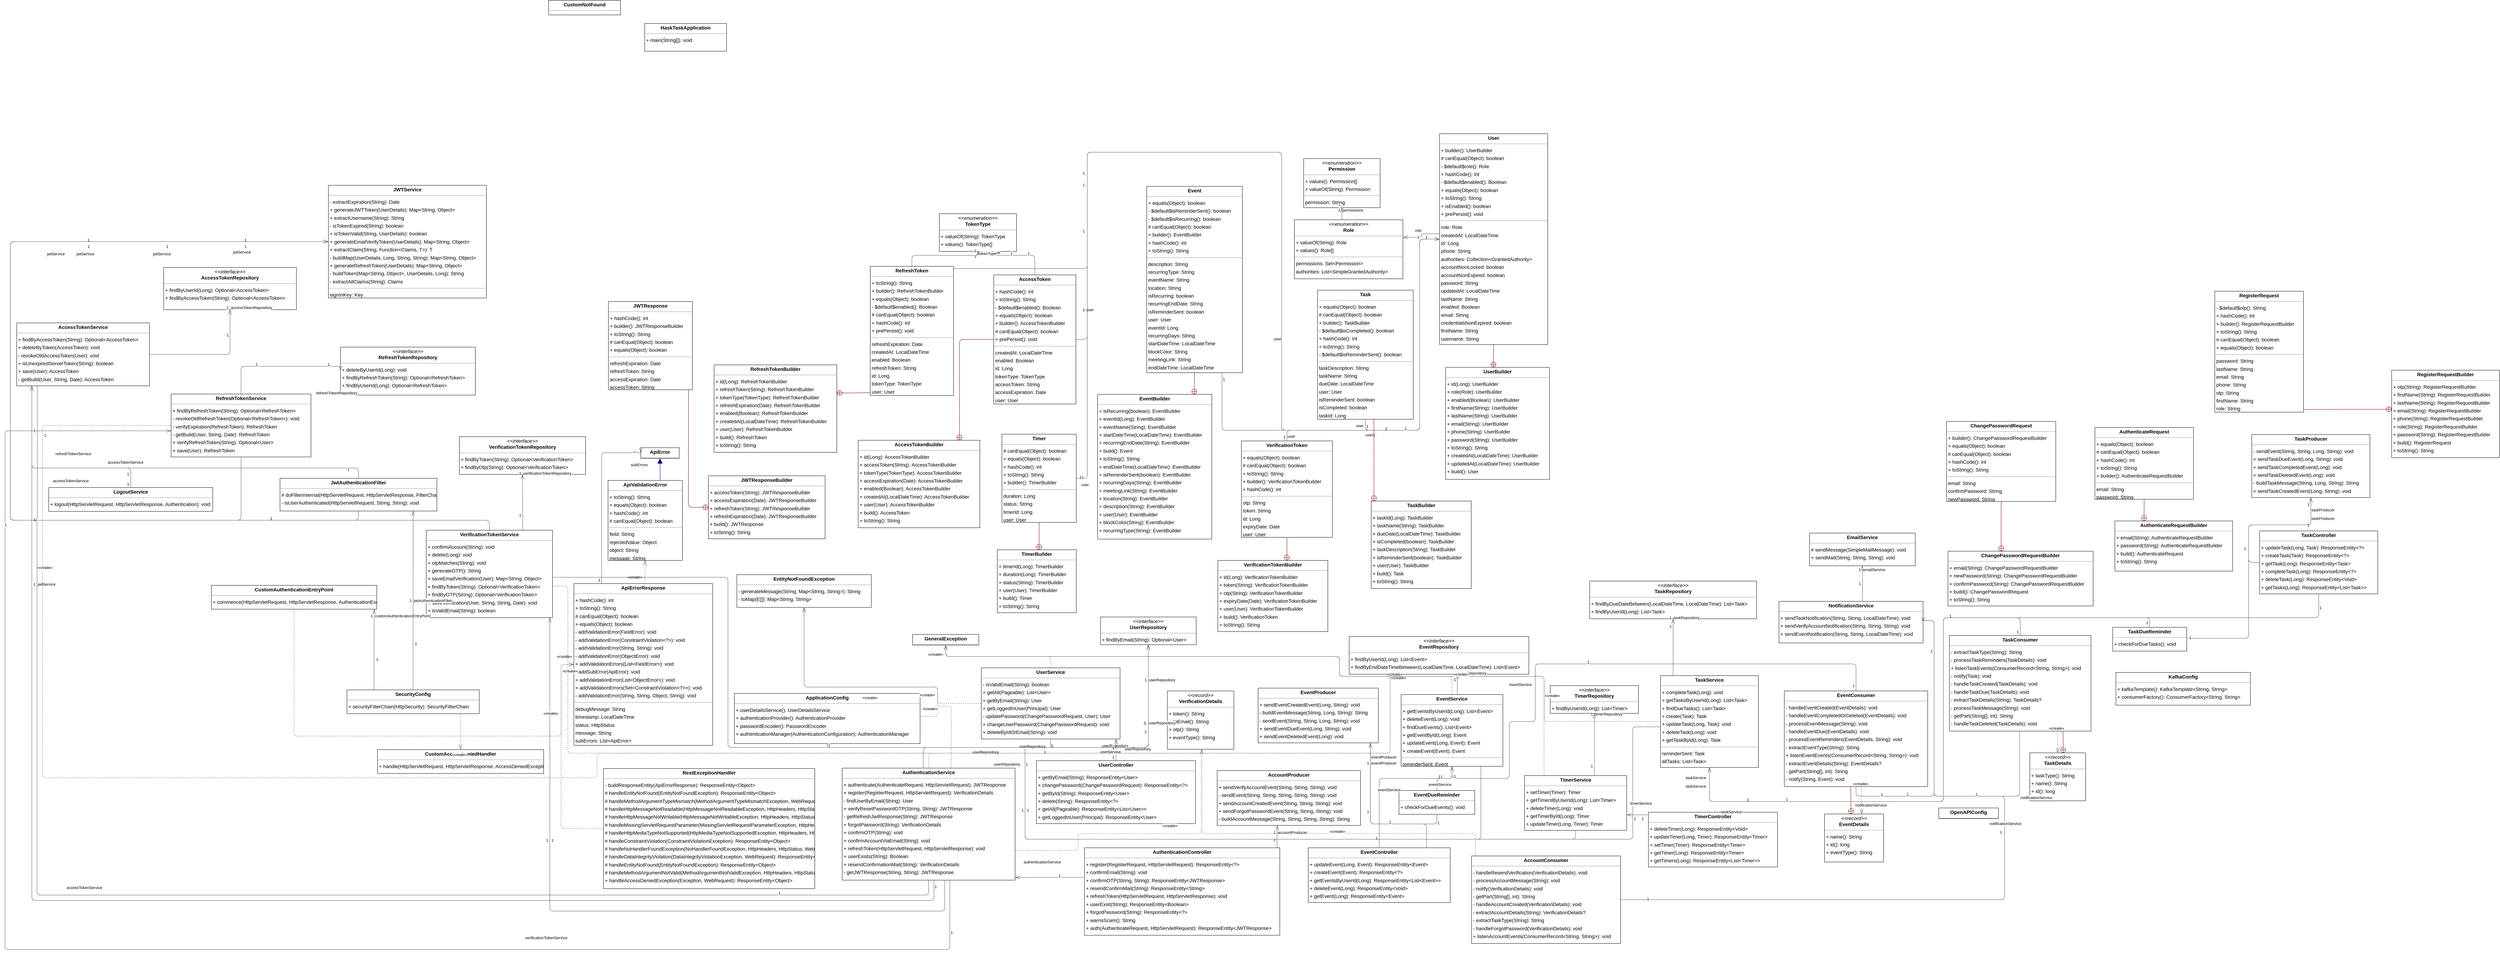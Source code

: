 <mxGraphModel dx="0" dy="0" grid="1" gridSize="10" guides="1" tooltips="1" connect="1" arrows="1" fold="1" page="0" pageScale="1" background="none" math="0" shadow="0">
  <root>
    <mxCell id="0" />
    <mxCell id="1" parent="0" />
    <mxCell id="node28" parent="1" vertex="1" value="&lt;p style=&quot;margin:0px;margin-top:4px;text-align:center;&quot;&gt;&lt;b&gt;AccessToken&lt;/b&gt;&lt;/p&gt;&lt;hr size=&quot;1&quot;/&gt;&lt;p style=&quot;margin:0 0 0 4px;line-height:1.6;&quot;&gt;+ hashCode(): int&lt;br/&gt;+ toString(): String&lt;br/&gt;- $default$enabled(): Boolean&lt;br/&gt;+ equals(Object): boolean&lt;br/&gt;+ builder(): AccessTokenBuilder&lt;br/&gt;# canEqual(Object): boolean&lt;br/&gt;+ prePersist(): void&lt;/p&gt;&lt;hr size=&quot;1&quot;/&gt;&lt;p style=&quot;margin:0 0 0 4px;line-height:1.6;&quot;&gt; createdAt: LocalDateTime&lt;br/&gt; enabled: Boolean&lt;br/&gt; id: Long&lt;br/&gt; tokenType: TokenType&lt;br/&gt; accessToken: String&lt;br/&gt; accessExpiration: Date&lt;br/&gt; user: User&lt;/p&gt;" style="verticalAlign=top;align=left;overflow=fill;fontSize=14;fontFamily=Helvetica;html=1;rounded=0;shadow=0;comic=0;labelBackgroundColor=none;strokeWidth=1;">
      <mxGeometry x="2596" y="753" width="231" height="363" as="geometry" />
    </mxCell>
    <mxCell id="node67" parent="1" vertex="1" value="&lt;p style=&quot;margin:0px;margin-top:4px;text-align:center;&quot;&gt;&lt;b&gt;AccessTokenBuilder&lt;/b&gt;&lt;/p&gt;&lt;hr size=&quot;1&quot;/&gt;&lt;p style=&quot;margin:0 0 0 4px;line-height:1.6;&quot;&gt;+ id(Long): AccessTokenBuilder&lt;br/&gt;+ accessToken(String): AccessTokenBuilder&lt;br/&gt;+ tokenType(TokenType): AccessTokenBuilder&lt;br/&gt;+ accessExpiration(Date): AccessTokenBuilder&lt;br/&gt;+ enabled(Boolean): AccessTokenBuilder&lt;br/&gt;+ createdAt(LocalDateTime): AccessTokenBuilder&lt;br/&gt;+ user(User): AccessTokenBuilder&lt;br/&gt;+ build(): AccessToken&lt;br/&gt;+ toString(): String&lt;/p&gt;" style="verticalAlign=top;align=left;overflow=fill;fontSize=14;fontFamily=Helvetica;html=1;rounded=0;shadow=0;comic=0;labelBackgroundColor=none;strokeWidth=1;">
      <mxGeometry x="2215" y="1218" width="342" height="246" as="geometry" />
    </mxCell>
    <mxCell id="node3" parent="1" vertex="1" value="&lt;p style=&quot;margin:0px;margin-top:4px;text-align:center;&quot;&gt;&lt;i&gt;&amp;lt;&amp;lt;interface&amp;gt;&amp;gt;&lt;/i&gt;&lt;br/&gt;&lt;b&gt;AccessTokenRepository&lt;/b&gt;&lt;/p&gt;&lt;hr size=&quot;1&quot;/&gt;&lt;p style=&quot;margin:0 0 0 4px;line-height:1.6;&quot;&gt;+ findByUserId(Long): Optional&amp;lt;AccessToken&amp;gt;&lt;br/&gt;+ findByAccessToken(String): Optional&amp;lt;AccessToken&amp;gt;&lt;/p&gt;" style="verticalAlign=top;align=left;overflow=fill;fontSize=14;fontFamily=Helvetica;html=1;rounded=0;shadow=0;comic=0;labelBackgroundColor=none;strokeWidth=1;">
      <mxGeometry x="263" y="732" width="373" height="119" as="geometry" />
    </mxCell>
    <mxCell id="node9" parent="1" vertex="1" value="&lt;p style=&quot;margin:0px;margin-top:4px;text-align:center;&quot;&gt;&lt;b&gt;AccessTokenService&lt;/b&gt;&lt;/p&gt;&lt;hr size=&quot;1&quot;/&gt;&lt;p style=&quot;margin:0 0 0 4px;line-height:1.6;&quot;&gt;+ findByAccessToken(String): Optional&amp;lt;AccessToken&amp;gt;&lt;br/&gt;+ deleteByToken(AccessToken): void&lt;br/&gt;- revokeOldAccessToken(User): void&lt;br/&gt;+ isUnexpiredServerToken(String): boolean&lt;br/&gt;+ save(User): AccessToken&lt;br/&gt;- getBuild(User, String, Date): AccessToken&lt;/p&gt;" style="verticalAlign=top;align=left;overflow=fill;fontSize=14;fontFamily=Helvetica;html=1;rounded=0;shadow=0;comic=0;labelBackgroundColor=none;strokeWidth=1;">
      <mxGeometry x="-150" y="888" width="373" height="177" as="geometry" />
    </mxCell>
    <mxCell id="node47" parent="1" vertex="1" value="&lt;p style=&quot;margin:0px;margin-top:4px;text-align:center;&quot;&gt;&lt;b&gt;AccountConsumer&lt;/b&gt;&lt;/p&gt;&lt;hr size=&quot;1&quot;/&gt;&lt;p style=&quot;margin:0 0 0 4px;line-height:1.6;&quot;&gt;- handleResendVerification(VerificationDetails): void&lt;br/&gt;- processAccountMessage(String): void&lt;br/&gt;- notify(VerificationDetails): void&lt;br/&gt;- getPart(String[], int): String&lt;br/&gt;- handleAccountCreated(VerificationDetails): void&lt;br/&gt;- extractAccountDetails(String): VerificationDetails?&lt;br/&gt;- extractTaskType(String): String&lt;br/&gt;- handleForgotPassword(VerificationDetails): void&lt;br/&gt;+ listenAccountEvents(ConsumerRecord&amp;lt;String, String&amp;gt;): void&lt;/p&gt;" style="verticalAlign=top;align=left;overflow=fill;fontSize=14;fontFamily=Helvetica;html=1;rounded=0;shadow=0;comic=0;labelBackgroundColor=none;strokeWidth=1;">
      <mxGeometry x="3939" y="2387" width="419" height="246" as="geometry" />
    </mxCell>
    <mxCell id="node32" parent="1" vertex="1" value="&lt;p style=&quot;margin:0px;margin-top:4px;text-align:center;&quot;&gt;&lt;b&gt;AccountProducer&lt;/b&gt;&lt;/p&gt;&lt;hr size=&quot;1&quot;/&gt;&lt;p style=&quot;margin:0 0 0 4px;line-height:1.6;&quot;&gt;+ sendVerifyAccountEvent(String, String, String): void&lt;br/&gt;- sendEvent(String, String, String, String, String): void&lt;br/&gt;+ sendAccountCreatedEvent(String, String, String): void&lt;br/&gt;+ sendForgotPasswordEvent(String, String, String): void&lt;br/&gt;- buildAccountMessage(String, String, String, String): String&lt;/p&gt;" style="verticalAlign=top;align=left;overflow=fill;fontSize=14;fontFamily=Helvetica;html=1;rounded=0;shadow=0;comic=0;labelBackgroundColor=none;strokeWidth=1;">
      <mxGeometry x="3224" y="2147" width="403" height="154" as="geometry" />
    </mxCell>
    <mxCell id="node59" parent="1" vertex="1" value="&lt;p style=&quot;margin:0px;margin-top:4px;text-align:center;&quot;&gt;&lt;b&gt;ApiError&lt;/b&gt;&lt;/p&gt;&lt;hr size=&quot;1&quot;/&gt;" style="verticalAlign=top;align=left;overflow=fill;fontSize=14;fontFamily=Helvetica;html=1;rounded=0;shadow=0;comic=0;labelBackgroundColor=none;strokeWidth=1;">
      <mxGeometry x="1604" y="1239" width="108" height="30" as="geometry" />
    </mxCell>
    <mxCell id="node27" parent="1" vertex="1" value="&lt;p style=&quot;margin:0px;margin-top:4px;text-align:center;&quot;&gt;&lt;b&gt;ApiErrorResponse&lt;/b&gt;&lt;/p&gt;&lt;hr size=&quot;1&quot;/&gt;&lt;p style=&quot;margin:0 0 0 4px;line-height:1.6;&quot;&gt;+ hashCode(): int&lt;br/&gt;+ toString(): String&lt;br/&gt;# canEqual(Object): boolean&lt;br/&gt;+ equals(Object): boolean&lt;br/&gt;- addValidationError(FieldError): void&lt;br/&gt;- addValidationError(ConstraintViolation&amp;lt;?&amp;gt;): void&lt;br/&gt;- addValidationError(String, String): void&lt;br/&gt;- addValidationError(ObjectError): void&lt;br/&gt;+ addValidationErrors(List&amp;lt;FieldError&amp;gt;): void&lt;br/&gt;- addSubError(ApiError): void&lt;br/&gt;+ addValidationError(List&amp;lt;ObjectError&amp;gt;): void&lt;br/&gt;+ addValidationErrors(Set&amp;lt;ConstraintViolation&amp;lt;?&amp;gt;&amp;gt;): void&lt;br/&gt;- addValidationError(String, String, Object, String): void&lt;/p&gt;&lt;hr size=&quot;1&quot;/&gt;&lt;p style=&quot;margin:0 0 0 4px;line-height:1.6;&quot;&gt; debugMessage: String&lt;br/&gt; timestamp: LocalDateTime&lt;br/&gt; status: HttpStatus&lt;br/&gt; message: String&lt;br/&gt; subErrors: List&amp;lt;ApiError&amp;gt;&lt;/p&gt;" style="verticalAlign=top;align=left;overflow=fill;fontSize=14;fontFamily=Helvetica;html=1;rounded=0;shadow=0;comic=0;labelBackgroundColor=none;strokeWidth=1;">
      <mxGeometry x="1416" y="1621" width="390" height="455" as="geometry" />
    </mxCell>
    <mxCell id="node31" parent="1" vertex="1" value="&lt;p style=&quot;margin:0px;margin-top:4px;text-align:center;&quot;&gt;&lt;b&gt;ApiValidationError&lt;/b&gt;&lt;/p&gt;&lt;hr size=&quot;1&quot;/&gt;&lt;p style=&quot;margin:0 0 0 4px;line-height:1.6;&quot;&gt;+ toString(): String&lt;br/&gt;+ equals(Object): boolean&lt;br/&gt;+ hashCode(): int&lt;br/&gt;# canEqual(Object): boolean&lt;/p&gt;&lt;hr size=&quot;1&quot;/&gt;&lt;p style=&quot;margin:0 0 0 4px;line-height:1.6;&quot;&gt; field: String&lt;br/&gt; rejectedValue: Object&lt;br/&gt; object: String&lt;br/&gt; message: String&lt;/p&gt;" style="verticalAlign=top;align=left;overflow=fill;fontSize=14;fontFamily=Helvetica;html=1;rounded=0;shadow=0;comic=0;labelBackgroundColor=none;strokeWidth=1;">
      <mxGeometry x="1512" y="1331" width="209" height="225" as="geometry" />
    </mxCell>
    <mxCell id="node51" parent="1" vertex="1" value="&lt;p style=&quot;margin:0px;margin-top:4px;text-align:center;&quot;&gt;&lt;b&gt;ApplicationConfig&lt;/b&gt;&lt;/p&gt;&lt;hr size=&quot;1&quot;/&gt;&lt;p style=&quot;margin:0 0 0 4px;line-height:1.6;&quot;&gt;+ userDetailsService(): UserDetailsService&lt;br/&gt;+ authenticationProvider(): AuthenticationProvider&lt;br/&gt;+ passwordEncoder(): PasswordEncoder&lt;br/&gt;+ authenticationManager(AuthenticationConfiguration): AuthenticationManager&lt;/p&gt;" style="verticalAlign=top;align=left;overflow=fill;fontSize=14;fontFamily=Helvetica;html=1;rounded=0;shadow=0;comic=0;labelBackgroundColor=none;strokeWidth=1;">
      <mxGeometry x="1867" y="1930" width="522" height="141" as="geometry" />
    </mxCell>
    <mxCell id="node0" parent="1" vertex="1" value="&lt;p style=&quot;margin:0px;margin-top:4px;text-align:center;&quot;&gt;&lt;b&gt;AuthenticateRequest&lt;/b&gt;&lt;/p&gt;&lt;hr size=&quot;1&quot;/&gt;&lt;p style=&quot;margin:0 0 0 4px;line-height:1.6;&quot;&gt;+ equals(Object): boolean&lt;br/&gt;# canEqual(Object): boolean&lt;br/&gt;+ hashCode(): int&lt;br/&gt;+ toString(): String&lt;br/&gt;+ builder(): AuthenticateRequestBuilder&lt;/p&gt;&lt;hr size=&quot;1&quot;/&gt;&lt;p style=&quot;margin:0 0 0 4px;line-height:1.6;&quot;&gt; email: String&lt;br/&gt; password: String&lt;/p&gt;" style="verticalAlign=top;align=left;overflow=fill;fontSize=14;fontFamily=Helvetica;html=1;rounded=0;shadow=0;comic=0;labelBackgroundColor=none;strokeWidth=1;">
      <mxGeometry x="5691" y="1182" width="277" height="202" as="geometry" />
    </mxCell>
    <mxCell id="node63" parent="1" vertex="1" value="&lt;p style=&quot;margin:0px;margin-top:4px;text-align:center;&quot;&gt;&lt;b&gt;AuthenticateRequestBuilder&lt;/b&gt;&lt;/p&gt;&lt;hr size=&quot;1&quot;/&gt;&lt;p style=&quot;margin:0 0 0 4px;line-height:1.6;&quot;&gt;+ email(String): AuthenticateRequestBuilder&lt;br/&gt;+ password(String): AuthenticateRequestBuilder&lt;br/&gt;+ build(): AuthenticateRequest&lt;br/&gt;+ toString(): String&lt;/p&gt;" style="verticalAlign=top;align=left;overflow=fill;fontSize=14;fontFamily=Helvetica;html=1;rounded=0;shadow=0;comic=0;labelBackgroundColor=none;strokeWidth=1;">
      <mxGeometry x="5747" y="1445" width="331" height="141" as="geometry" />
    </mxCell>
    <mxCell id="node22" parent="1" vertex="1" value="&lt;p style=&quot;margin:0px;margin-top:4px;text-align:center;&quot;&gt;&lt;b&gt;AuthenticationController&lt;/b&gt;&lt;/p&gt;&lt;hr size=&quot;1&quot;/&gt;&lt;p style=&quot;margin:0 0 0 4px;line-height:1.6;&quot;&gt;+ register(RegisterRequest, HttpServletRequest): ResponseEntity&amp;lt;?&amp;gt;&lt;br/&gt;+ confirmEmail(String): void&lt;br/&gt;+ confirmOTP(String, String): ResponseEntity&amp;lt;JWTResponse&amp;gt;&lt;br/&gt;+ resendConfirmMail(String): ResponseEntity&amp;lt;String&amp;gt;&lt;br/&gt;+ refreshToken(HttpServletRequest, HttpServletResponse): void&lt;br/&gt;+ userExist(String): ResponseEntity&amp;lt;Boolean&amp;gt;&lt;br/&gt;+ forgotPassword(String): ResponseEntity&amp;lt;?&amp;gt;&lt;br/&gt;+ warnsScam(): String&lt;br/&gt;+ auth(AuthenticateRequest, HttpServletRequest): ResponseEntity&amp;lt;JWTResponse&amp;gt;&lt;/p&gt;" style="verticalAlign=top;align=left;overflow=fill;fontSize=14;fontFamily=Helvetica;html=1;rounded=0;shadow=0;comic=0;labelBackgroundColor=none;strokeWidth=1;">
      <mxGeometry x="2851" y="2364" width="549" height="246" as="geometry" />
    </mxCell>
    <mxCell id="node61" parent="1" vertex="1" value="&lt;p style=&quot;margin:0px;margin-top:4px;text-align:center;&quot;&gt;&lt;b&gt;AuthenticationService&lt;/b&gt;&lt;/p&gt;&lt;hr size=&quot;1&quot;/&gt;&lt;p style=&quot;margin:0 0 0 4px;line-height:1.6;&quot;&gt;+ authenticate(AuthenticateRequest, HttpServletRequest): JWTResponse&lt;br/&gt;+ register(RegisterRequest, HttpServletRequest): VerificationDetails&lt;br/&gt;- findUserByEmail(String): User&lt;br/&gt;+ verifyResetPasswordOTP(String, String): JWTResponse&lt;br/&gt;- getRefreshJwtResponse(String): JWTResponse&lt;br/&gt;+ forgotPassword(String): VerificationDetails&lt;br/&gt;+ confirmOTP(String): void&lt;br/&gt;+ confirmAccountViaEmail(String): void&lt;br/&gt;+ refreshToken(HttpServletRequest, HttpServletResponse): void&lt;br/&gt;+ userExists(String): Boolean&lt;br/&gt;+ resendConfirmationMail(String): VerificationDetails&lt;br/&gt;- getJWTResponse(String, String): JWTResponse&lt;/p&gt;" style="verticalAlign=top;align=left;overflow=fill;fontSize=14;fontFamily=Helvetica;html=1;rounded=0;shadow=0;comic=0;labelBackgroundColor=none;strokeWidth=1;">
      <mxGeometry x="2170" y="2140" width="486" height="315" as="geometry" />
    </mxCell>
    <mxCell id="node8" parent="1" vertex="1" value="&lt;p style=&quot;margin:0px;margin-top:4px;text-align:center;&quot;&gt;&lt;b&gt;ChangePasswordRequest&lt;/b&gt;&lt;/p&gt;&lt;hr size=&quot;1&quot;/&gt;&lt;p style=&quot;margin:0 0 0 4px;line-height:1.6;&quot;&gt;+ builder(): ChangePasswordRequestBuilder&lt;br/&gt;+ equals(Object): boolean&lt;br/&gt;# canEqual(Object): boolean&lt;br/&gt;+ hashCode(): int&lt;br/&gt;+ toString(): String&lt;/p&gt;&lt;hr size=&quot;1&quot;/&gt;&lt;p style=&quot;margin:0 0 0 4px;line-height:1.6;&quot;&gt; email: String&lt;br/&gt; confirmPassword: String&lt;br/&gt; newPassword: String&lt;/p&gt;" style="verticalAlign=top;align=left;overflow=fill;fontSize=14;fontFamily=Helvetica;html=1;rounded=0;shadow=0;comic=0;labelBackgroundColor=none;strokeWidth=1;">
      <mxGeometry x="5274" y="1165" width="307" height="225" as="geometry" />
    </mxCell>
    <mxCell id="node68" parent="1" vertex="1" value="&lt;p style=&quot;margin:0px;margin-top:4px;text-align:center;&quot;&gt;&lt;b&gt;ChangePasswordRequestBuilder&lt;/b&gt;&lt;/p&gt;&lt;hr size=&quot;1&quot;/&gt;&lt;p style=&quot;margin:0 0 0 4px;line-height:1.6;&quot;&gt;+ email(String): ChangePasswordRequestBuilder&lt;br/&gt;+ newPassword(String): ChangePasswordRequestBuilder&lt;br/&gt;+ confirmPassword(String): ChangePasswordRequestBuilder&lt;br/&gt;+ build(): ChangePasswordRequest&lt;br/&gt;+ toString(): String&lt;/p&gt;" style="verticalAlign=top;align=left;overflow=fill;fontSize=14;fontFamily=Helvetica;html=1;rounded=0;shadow=0;comic=0;labelBackgroundColor=none;strokeWidth=1;">
      <mxGeometry x="5278" y="1530" width="408" height="154" as="geometry" />
    </mxCell>
    <mxCell id="node26" parent="1" vertex="1" value="&lt;p style=&quot;margin:0px;margin-top:4px;text-align:center;&quot;&gt;&lt;b&gt;CustomAccessDeniedHandler&lt;/b&gt;&lt;/p&gt;&lt;hr size=&quot;1&quot;/&gt;&lt;p style=&quot;margin:0 0 0 4px;line-height:1.6;&quot;&gt;+ handle(HttpServletRequest, HttpServletResponse, AccessDeniedException): void&lt;/p&gt;" style="verticalAlign=top;align=left;overflow=fill;fontSize=14;fontFamily=Helvetica;html=1;rounded=0;shadow=0;comic=0;labelBackgroundColor=none;strokeWidth=1;">
      <mxGeometry x="864" y="2088" width="467" height="67" as="geometry" />
    </mxCell>
    <mxCell id="node7" parent="1" vertex="1" value="&lt;p style=&quot;margin:0px;margin-top:4px;text-align:center;&quot;&gt;&lt;b&gt;CustomAuthenticationEntryPoint&lt;/b&gt;&lt;/p&gt;&lt;hr size=&quot;1&quot;/&gt;&lt;p style=&quot;margin:0 0 0 4px;line-height:1.6;&quot;&gt;+ commence(HttpServletRequest, HttpServletResponse, AuthenticationException): void&lt;/p&gt;" style="verticalAlign=top;align=left;overflow=fill;fontSize=14;fontFamily=Helvetica;html=1;rounded=0;shadow=0;comic=0;labelBackgroundColor=none;strokeWidth=1;">
      <mxGeometry x="397" y="1626" width="465" height="67" as="geometry" />
    </mxCell>
    <mxCell id="node50" parent="1" vertex="1" value="&lt;p style=&quot;margin:0px;margin-top:4px;text-align:center;&quot;&gt;&lt;b&gt;CustomNotFound&lt;/b&gt;&lt;/p&gt;&lt;hr size=&quot;1&quot;/&gt;" style="verticalAlign=top;align=left;overflow=fill;fontSize=14;fontFamily=Helvetica;html=1;rounded=0;shadow=0;comic=0;labelBackgroundColor=none;strokeWidth=1;">
      <mxGeometry x="1345" y="-19" width="202" height="41" as="geometry" />
    </mxCell>
    <mxCell id="node4" parent="1" vertex="1" value="&lt;p style=&quot;margin:0px;margin-top:4px;text-align:center;&quot;&gt;&lt;b&gt;EmailService&lt;/b&gt;&lt;/p&gt;&lt;hr size=&quot;1&quot;/&gt;&lt;p style=&quot;margin:0 0 0 4px;line-height:1.6;&quot;&gt;# sendMessage(SimpleMailMessage): void&lt;br/&gt;+ sendMail(String, String, String): void&lt;/p&gt;" style="verticalAlign=top;align=left;overflow=fill;fontSize=14;fontFamily=Helvetica;html=1;rounded=0;shadow=0;comic=0;labelBackgroundColor=none;strokeWidth=1;">
      <mxGeometry x="4889" y="1479" width="297" height="92" as="geometry" />
    </mxCell>
    <mxCell id="node36" parent="1" vertex="1" value="&lt;p style=&quot;margin:0px;margin-top:4px;text-align:center;&quot;&gt;&lt;b&gt;EntityNotFoundException&lt;/b&gt;&lt;/p&gt;&lt;hr size=&quot;1&quot;/&gt;&lt;p style=&quot;margin:0 0 0 4px;line-height:1.6;&quot;&gt;- generateMessage(String, Map&amp;lt;String, String&amp;gt;): String&lt;br/&gt;- toMap(E[]): Map&amp;lt;String, String&amp;gt;&lt;/p&gt;" style="verticalAlign=top;align=left;overflow=fill;fontSize=14;fontFamily=Helvetica;html=1;rounded=0;shadow=0;comic=0;labelBackgroundColor=none;strokeWidth=1;">
      <mxGeometry x="1874" y="1596" width="378" height="92" as="geometry" />
    </mxCell>
    <mxCell id="node40" parent="1" vertex="1" value="&lt;p style=&quot;margin:0px;margin-top:4px;text-align:center;&quot;&gt;&lt;b&gt;Event&lt;/b&gt;&lt;/p&gt;&lt;hr size=&quot;1&quot;/&gt;&lt;p style=&quot;margin:0 0 0 4px;line-height:1.6;&quot;&gt;+ equals(Object): boolean&lt;br/&gt;- $default$isReminderSent(): boolean&lt;br/&gt;- $default$isRecurring(): boolean&lt;br/&gt;# canEqual(Object): boolean&lt;br/&gt;+ builder(): EventBuilder&lt;br/&gt;+ hashCode(): int&lt;br/&gt;+ toString(): String&lt;/p&gt;&lt;hr size=&quot;1&quot;/&gt;&lt;p style=&quot;margin:0 0 0 4px;line-height:1.6;&quot;&gt; description: String&lt;br/&gt; recurringType: String&lt;br/&gt; eventName: String&lt;br/&gt; location: String&lt;br/&gt; isRecurring: boolean&lt;br/&gt; recurringEndDate: String&lt;br/&gt; isReminderSent: boolean&lt;br/&gt; user: User&lt;br/&gt; eventId: Long&lt;br/&gt; recurringDays: String&lt;br/&gt; startDateTime: LocalDateTime&lt;br/&gt; blockColor: String&lt;br/&gt; meetingLink: String&lt;br/&gt; endDateTime: LocalDateTime&lt;/p&gt;" style="verticalAlign=top;align=left;overflow=fill;fontSize=14;fontFamily=Helvetica;html=1;rounded=0;shadow=0;comic=0;labelBackgroundColor=none;strokeWidth=1;">
      <mxGeometry x="3026" y="504" width="269" height="524" as="geometry" />
    </mxCell>
    <mxCell id="node65" parent="1" vertex="1" value="&lt;p style=&quot;margin:0px;margin-top:4px;text-align:center;&quot;&gt;&lt;b&gt;EventBuilder&lt;/b&gt;&lt;/p&gt;&lt;hr size=&quot;1&quot;/&gt;&lt;p style=&quot;margin:0 0 0 4px;line-height:1.6;&quot;&gt;+ isRecurring(boolean): EventBuilder&lt;br/&gt;+ eventId(Long): EventBuilder&lt;br/&gt;+ eventName(String): EventBuilder&lt;br/&gt;+ startDateTime(LocalDateTime): EventBuilder&lt;br/&gt;+ recurringEndDate(String): EventBuilder&lt;br/&gt;+ build(): Event&lt;br/&gt;+ toString(): String&lt;br/&gt;+ endDateTime(LocalDateTime): EventBuilder&lt;br/&gt;+ isReminderSent(boolean): EventBuilder&lt;br/&gt;+ recurringDays(String): EventBuilder&lt;br/&gt;+ meetingLink(String): EventBuilder&lt;br/&gt;+ location(String): EventBuilder&lt;br/&gt;+ description(String): EventBuilder&lt;br/&gt;+ user(User): EventBuilder&lt;br/&gt;+ blockColor(String): EventBuilder&lt;br/&gt;+ recurringType(String): EventBuilder&lt;/p&gt;" style="verticalAlign=top;align=left;overflow=fill;fontSize=14;fontFamily=Helvetica;html=1;rounded=0;shadow=0;comic=0;labelBackgroundColor=none;strokeWidth=1;">
      <mxGeometry x="2888" y="1089" width="321" height="407" as="geometry" />
    </mxCell>
    <mxCell id="node15" parent="1" vertex="1" value="&lt;p style=&quot;margin:0px;margin-top:4px;text-align:center;&quot;&gt;&lt;b&gt;EventConsumer&lt;/b&gt;&lt;/p&gt;&lt;hr size=&quot;1&quot;/&gt;&lt;p style=&quot;margin:0 0 0 4px;line-height:1.6;&quot;&gt;- handleEventCreated(EventDetails): void&lt;br/&gt;- handleEventCompletedOrDeleted(EventDetails): void&lt;br/&gt;- processEventMessage(String): void&lt;br/&gt;- handleEventDue(EventDetails): void&lt;br/&gt;- processEventReminders(EventDetails, String): void&lt;br/&gt;- extractEventType(String): String&lt;br/&gt;+ listenEventEvents(ConsumerRecord&amp;lt;String, String&amp;gt;): void&lt;br/&gt;- extractEventDetails(String): EventDetails?&lt;br/&gt;- getPart(String[], int): String&lt;br/&gt;- notify(String, Event): void&lt;/p&gt;" style="verticalAlign=top;align=left;overflow=fill;fontSize=14;fontFamily=Helvetica;html=1;rounded=0;shadow=0;comic=0;labelBackgroundColor=none;strokeWidth=1;">
      <mxGeometry x="4818" y="1923" width="403" height="269" as="geometry" />
    </mxCell>
    <mxCell id="node60" parent="1" vertex="1" value="&lt;p style=&quot;margin:0px;margin-top:4px;text-align:center;&quot;&gt;&lt;b&gt;EventController&lt;/b&gt;&lt;/p&gt;&lt;hr size=&quot;1&quot;/&gt;&lt;p style=&quot;margin:0 0 0 4px;line-height:1.6;&quot;&gt;+ updateEvent(Long, Event): ResponseEntity&amp;lt;Event&amp;gt;&lt;br/&gt;+ createEvent(Event): ResponseEntity&amp;lt;?&amp;gt;&lt;br/&gt;+ getEventsByUserId(Long): ResponseEntity&amp;lt;List&amp;lt;Event&amp;gt;&amp;gt;&lt;br/&gt;+ deleteEvent(Long): ResponseEntity&amp;lt;Void&amp;gt;&lt;br/&gt;+ getEvent(Long): ResponseEntity&amp;lt;Event&amp;gt;&lt;/p&gt;" style="verticalAlign=top;align=left;overflow=fill;fontSize=14;fontFamily=Helvetica;html=1;rounded=0;shadow=0;comic=0;labelBackgroundColor=none;strokeWidth=1;">
      <mxGeometry x="3480" y="2364" width="399" height="154" as="geometry" />
    </mxCell>
    <mxCell id="node66" parent="1" vertex="1" value="&lt;p style=&quot;margin:0px;margin-top:4px;text-align:center;&quot;&gt;&lt;i&gt;&amp;lt;&amp;lt;record&amp;gt;&amp;gt;&lt;/i&gt;&lt;br/&gt;&lt;b&gt;EventDetails&lt;/b&gt;&lt;/p&gt;&lt;hr size=&quot;1&quot;/&gt;&lt;p style=&quot;margin:0 0 0 4px;line-height:1.6;&quot;&gt;+ name(): String&lt;br/&gt;+ id(): long&lt;br/&gt;+ eventType(): String&lt;/p&gt;" style="verticalAlign=top;align=left;overflow=fill;fontSize=14;fontFamily=Helvetica;html=1;rounded=0;shadow=0;comic=0;labelBackgroundColor=none;strokeWidth=1;">
      <mxGeometry x="4931" y="2269" width="166" height="135" as="geometry" />
    </mxCell>
    <mxCell id="node43" parent="1" vertex="1" value="&lt;p style=&quot;margin:0px;margin-top:4px;text-align:center;&quot;&gt;&lt;b&gt;EventDueReminder&lt;/b&gt;&lt;/p&gt;&lt;hr size=&quot;1&quot;/&gt;&lt;p style=&quot;margin:0 0 0 4px;line-height:1.6;&quot;&gt;+ checkForDueEvents(): void&lt;/p&gt;" style="verticalAlign=top;align=left;overflow=fill;fontSize=14;fontFamily=Helvetica;html=1;rounded=0;shadow=0;comic=0;labelBackgroundColor=none;strokeWidth=1;">
      <mxGeometry x="3735" y="2203" width="213" height="67" as="geometry" />
    </mxCell>
    <mxCell id="node11" parent="1" vertex="1" value="&lt;p style=&quot;margin:0px;margin-top:4px;text-align:center;&quot;&gt;&lt;b&gt;EventProducer&lt;/b&gt;&lt;/p&gt;&lt;hr size=&quot;1&quot;/&gt;&lt;p style=&quot;margin:0 0 0 4px;line-height:1.6;&quot;&gt;+ sendEventCreatedEvent(Long, String): void&lt;br/&gt;- buildEventMessage(String, Long, String): String&lt;br/&gt;- sendEvent(String, String, Long, String): void&lt;br/&gt;+ sendEventDueEvent(Long, String): void&lt;br/&gt;+ sendEventDeletedEvent(Long): void&lt;/p&gt;" style="verticalAlign=top;align=left;overflow=fill;fontSize=14;fontFamily=Helvetica;html=1;rounded=0;shadow=0;comic=0;labelBackgroundColor=none;strokeWidth=1;">
      <mxGeometry x="3339" y="1915" width="338" height="154" as="geometry" />
    </mxCell>
    <mxCell id="node35" parent="1" vertex="1" value="&lt;p style=&quot;margin:0px;margin-top:4px;text-align:center;&quot;&gt;&lt;i&gt;&amp;lt;&amp;lt;interface&amp;gt;&amp;gt;&lt;/i&gt;&lt;br/&gt;&lt;b&gt;EventRepository&lt;/b&gt;&lt;/p&gt;&lt;hr size=&quot;1&quot;/&gt;&lt;p style=&quot;margin:0 0 0 4px;line-height:1.6;&quot;&gt;+ findByUserId(Long): List&amp;lt;Event&amp;gt;&lt;br/&gt;+ findByEndDateTimeBetween(LocalDateTime, LocalDateTime): List&amp;lt;Event&amp;gt;&lt;/p&gt;" style="verticalAlign=top;align=left;overflow=fill;fontSize=14;fontFamily=Helvetica;html=1;rounded=0;shadow=0;comic=0;labelBackgroundColor=none;strokeWidth=1;">
      <mxGeometry x="3595" y="1770" width="505" height="106" as="geometry" />
    </mxCell>
    <mxCell id="node39" parent="1" vertex="1" value="&lt;p style=&quot;margin:0px;margin-top:4px;text-align:center;&quot;&gt;&lt;b&gt;EventService&lt;/b&gt;&lt;/p&gt;&lt;hr size=&quot;1&quot;/&gt;&lt;p style=&quot;margin:0 0 0 4px;line-height:1.6;&quot;&gt;+ getEventsByUserId(Long): List&amp;lt;Event&amp;gt;&lt;br/&gt;+ deleteEvent(Long): void&lt;br/&gt;+ findDueEvents(): List&amp;lt;Event&amp;gt;&lt;br/&gt;+ getEventById(Long): Event&lt;br/&gt;+ updateEvent(Long, Event): Event&lt;br/&gt;+ createEvent(Event): Event&lt;/p&gt;&lt;hr size=&quot;1&quot;/&gt;&lt;p style=&quot;margin:0 0 0 4px;line-height:1.6;&quot;&gt; reminderSent: Event&lt;/p&gt;" style="verticalAlign=top;align=left;overflow=fill;fontSize=14;fontFamily=Helvetica;html=1;rounded=0;shadow=0;comic=0;labelBackgroundColor=none;strokeWidth=1;">
      <mxGeometry x="3741" y="1933" width="286" height="202" as="geometry" />
    </mxCell>
    <mxCell id="node23" parent="1" vertex="1" value="&lt;p style=&quot;margin:0px;margin-top:4px;text-align:center;&quot;&gt;&lt;b&gt;GeneralException&lt;/b&gt;&lt;/p&gt;&lt;hr size=&quot;1&quot;/&gt;" style="verticalAlign=top;align=left;overflow=fill;fontSize=14;fontFamily=Helvetica;html=1;rounded=0;shadow=0;comic=0;labelBackgroundColor=none;strokeWidth=1;">
      <mxGeometry x="2368" y="1764" width="186" height="30" as="geometry" />
    </mxCell>
    <mxCell id="node18" parent="1" vertex="1" value="&lt;p style=&quot;margin:0px;margin-top:4px;text-align:center;&quot;&gt;&lt;b&gt;HaskTaskApplication&lt;/b&gt;&lt;/p&gt;&lt;hr size=&quot;1&quot;/&gt;&lt;p style=&quot;margin:0 0 0 4px;line-height:1.6;&quot;&gt;+ main(String[]): void&lt;/p&gt;" style="verticalAlign=top;align=left;overflow=fill;fontSize=14;fontFamily=Helvetica;html=1;rounded=0;shadow=0;comic=0;labelBackgroundColor=none;strokeWidth=1;">
      <mxGeometry x="1615" y="46" width="230" height="78" as="geometry" />
    </mxCell>
    <mxCell id="node20" parent="1" vertex="1" value="&lt;p style=&quot;margin:0px;margin-top:4px;text-align:center;&quot;&gt;&lt;b&gt;JWTResponse&lt;/b&gt;&lt;/p&gt;&lt;hr size=&quot;1&quot;/&gt;&lt;p style=&quot;margin:0 0 0 4px;line-height:1.6;&quot;&gt;+ hashCode(): int&lt;br/&gt;+ builder(): JWTResponseBuilder&lt;br/&gt;+ toString(): String&lt;br/&gt;# canEqual(Object): boolean&lt;br/&gt;+ equals(Object): boolean&lt;/p&gt;&lt;hr size=&quot;1&quot;/&gt;&lt;p style=&quot;margin:0 0 0 4px;line-height:1.6;&quot;&gt; refreshExpiration: Date&lt;br/&gt; refreshToken: String&lt;br/&gt; accessExpiration: Date&lt;br/&gt; accessToken: String&lt;/p&gt;" style="verticalAlign=top;align=left;overflow=fill;fontSize=14;fontFamily=Helvetica;html=1;rounded=0;shadow=0;comic=0;labelBackgroundColor=none;strokeWidth=1;">
      <mxGeometry x="1513" y="828" width="236" height="248" as="geometry" />
    </mxCell>
    <mxCell id="node70" parent="1" vertex="1" value="&lt;p style=&quot;margin:0px;margin-top:4px;text-align:center;&quot;&gt;&lt;b&gt;JWTResponseBuilder&lt;/b&gt;&lt;/p&gt;&lt;hr size=&quot;1&quot;/&gt;&lt;p style=&quot;margin:0 0 0 4px;line-height:1.6;&quot;&gt;+ accessToken(String): JWTResponseBuilder&lt;br/&gt;+ accessExpiration(Date): JWTResponseBuilder&lt;br/&gt;+ refreshToken(String): JWTResponseBuilder&lt;br/&gt;+ refreshExpiration(Date): JWTResponseBuilder&lt;br/&gt;+ build(): JWTResponse&lt;br/&gt;+ toString(): String&lt;/p&gt;" style="verticalAlign=top;align=left;overflow=fill;fontSize=14;fontFamily=Helvetica;html=1;rounded=0;shadow=0;comic=0;labelBackgroundColor=none;strokeWidth=1;">
      <mxGeometry x="1794" y="1318" width="328" height="177" as="geometry" />
    </mxCell>
    <mxCell id="node48" parent="1" vertex="1" value="&lt;p style=&quot;margin:0px;margin-top:4px;text-align:center;&quot;&gt;&lt;b&gt;JWTService&lt;/b&gt;&lt;/p&gt;&lt;hr size=&quot;1&quot;/&gt;&lt;p style=&quot;margin:0 0 0 4px;line-height:1.6;&quot;&gt;- extractExpiration(String): Date&lt;br/&gt;+ generateJWTToken(UserDetails): Map&amp;lt;String, Object&amp;gt;&lt;br/&gt;+ extractUsername(String): String&lt;br/&gt;- isTokenExpired(String): boolean&lt;br/&gt;+ isTokenValid(String, UserDetails): boolean&lt;br/&gt;+ generateEmailVerifyToken(UserDetails): Map&amp;lt;String, Object&amp;gt;&lt;br/&gt;+ extractClaim(String, Function&amp;lt;Claims, T&amp;gt;): T&lt;br/&gt;- buildMap(UserDetails, Long, String, String): Map&amp;lt;String, Object&amp;gt;&lt;br/&gt;+ generateRefreshToken(UserDetails): Map&amp;lt;String, Object&amp;gt;&lt;br/&gt;- buildToken(Map&amp;lt;String, Object&amp;gt;, UserDetails, Long): String&lt;br/&gt;- extractAllClaims(String): Claims&lt;/p&gt;&lt;hr size=&quot;1&quot;/&gt;&lt;p style=&quot;margin:0 0 0 4px;line-height:1.6;&quot;&gt; signInKey: Key&lt;/p&gt;" style="verticalAlign=top;align=left;overflow=fill;fontSize=14;fontFamily=Helvetica;html=1;rounded=0;shadow=0;comic=0;labelBackgroundColor=none;strokeWidth=1;">
      <mxGeometry x="726" y="501" width="444" height="317" as="geometry" />
    </mxCell>
    <mxCell id="node45" parent="1" vertex="1" value="&lt;p style=&quot;margin:0px;margin-top:4px;text-align:center;&quot;&gt;&lt;b&gt;JwtAuthenticationFilter&lt;/b&gt;&lt;/p&gt;&lt;hr size=&quot;1&quot;/&gt;&lt;p style=&quot;margin:0 0 0 4px;line-height:1.6;&quot;&gt;# doFilterInternal(HttpServletRequest, HttpServletResponse, FilterChain): void&lt;br/&gt;- isUserAuthenticated(HttpServletRequest, String, String): void&lt;/p&gt;" style="verticalAlign=top;align=left;overflow=fill;fontSize=14;fontFamily=Helvetica;html=1;rounded=0;shadow=0;comic=0;labelBackgroundColor=none;strokeWidth=1;">
      <mxGeometry x="590" y="1325" width="441" height="92" as="geometry" />
    </mxCell>
    <mxCell id="node25" parent="1" vertex="1" value="&lt;p style=&quot;margin:0px;margin-top:4px;text-align:center;&quot;&gt;&lt;b&gt;KafkaConfig&lt;/b&gt;&lt;/p&gt;&lt;hr size=&quot;1&quot;/&gt;&lt;p style=&quot;margin:0 0 0 4px;line-height:1.6;&quot;&gt;+ kafkaTemplate(): KafkaTemplate&amp;lt;String, String&amp;gt;&lt;br/&gt;+ consumerFactory(): ConsumerFactory&amp;lt;String, String&amp;gt;&lt;/p&gt;" style="verticalAlign=top;align=left;overflow=fill;fontSize=14;fontFamily=Helvetica;html=1;rounded=0;shadow=0;comic=0;labelBackgroundColor=none;strokeWidth=1;">
      <mxGeometry x="5750" y="1871" width="378" height="92" as="geometry" />
    </mxCell>
    <mxCell id="node55" parent="1" vertex="1" value="&lt;p style=&quot;margin:0px;margin-top:4px;text-align:center;&quot;&gt;&lt;b&gt;LogoutService&lt;/b&gt;&lt;/p&gt;&lt;hr size=&quot;1&quot;/&gt;&lt;p style=&quot;margin:0 0 0 4px;line-height:1.6;&quot;&gt;+ logout(HttpServletRequest, HttpServletResponse, Authentication): void&lt;/p&gt;" style="verticalAlign=top;align=left;overflow=fill;fontSize=14;fontFamily=Helvetica;html=1;rounded=0;shadow=0;comic=0;labelBackgroundColor=none;strokeWidth=1;">
      <mxGeometry x="-60" y="1351" width="461" height="67" as="geometry" />
    </mxCell>
    <mxCell id="node49" parent="1" vertex="1" value="&lt;p style=&quot;margin:0px;margin-top:4px;text-align:center;&quot;&gt;&lt;b&gt;NotificationService&lt;/b&gt;&lt;/p&gt;&lt;hr size=&quot;1&quot;/&gt;&lt;p style=&quot;margin:0 0 0 4px;line-height:1.6;&quot;&gt;+ sendTaskNotification(String, String, LocalDateTime): void&lt;br/&gt;+ sendVerifyAccountNotification(String, String, String): void&lt;br/&gt;+ sendEventNotification(String, String, LocalDateTime): void&lt;/p&gt;" style="verticalAlign=top;align=left;overflow=fill;fontSize=14;fontFamily=Helvetica;html=1;rounded=0;shadow=0;comic=0;labelBackgroundColor=none;strokeWidth=1;">
      <mxGeometry x="4803" y="1671" width="405" height="117" as="geometry" />
    </mxCell>
    <mxCell id="node56" parent="1" vertex="1" value="&lt;p style=&quot;margin:0px;margin-top:4px;text-align:center;&quot;&gt;&lt;b&gt;OpenAPIConfig&lt;/b&gt;&lt;/p&gt;&lt;hr size=&quot;1&quot;/&gt;" style="verticalAlign=top;align=left;overflow=fill;fontSize=14;fontFamily=Helvetica;html=1;rounded=0;shadow=0;comic=0;labelBackgroundColor=none;strokeWidth=1;">
      <mxGeometry x="5252" y="2252" width="168" height="30" as="geometry" />
    </mxCell>
    <mxCell id="node19" parent="1" vertex="1" value="&lt;p style=&quot;margin:0px;margin-top:4px;text-align:center;&quot;&gt;&lt;i&gt;&amp;lt;&amp;lt;enumeration&amp;gt;&amp;gt;&lt;/i&gt;&lt;br/&gt;&lt;b&gt;Permission&lt;/b&gt;&lt;/p&gt;&lt;hr size=&quot;1&quot;/&gt;&lt;p style=&quot;margin:0 0 0 4px;line-height:1.6;&quot;&gt;+ values(): Permission[]&lt;br/&gt;+ valueOf(String): Permission&lt;/p&gt;&lt;hr size=&quot;1&quot;/&gt;&lt;p style=&quot;margin:0 0 0 4px;line-height:1.6;&quot;&gt; permission: String&lt;/p&gt;" style="verticalAlign=top;align=left;overflow=fill;fontSize=14;fontFamily=Helvetica;html=1;rounded=0;shadow=0;comic=0;labelBackgroundColor=none;strokeWidth=1;">
      <mxGeometry x="3467" y="426" width="215" height="138" as="geometry" />
    </mxCell>
    <mxCell id="node53" parent="1" vertex="1" value="&lt;p style=&quot;margin:0px;margin-top:4px;text-align:center;&quot;&gt;&lt;b&gt;RefreshToken&lt;/b&gt;&lt;/p&gt;&lt;hr size=&quot;1&quot;/&gt;&lt;p style=&quot;margin:0 0 0 4px;line-height:1.6;&quot;&gt;+ toString(): String&lt;br/&gt;+ builder(): RefreshTokenBuilder&lt;br/&gt;+ equals(Object): boolean&lt;br/&gt;- $default$enabled(): Boolean&lt;br/&gt;# canEqual(Object): boolean&lt;br/&gt;+ hashCode(): int&lt;br/&gt;+ prePersist(): void&lt;/p&gt;&lt;hr size=&quot;1&quot;/&gt;&lt;p style=&quot;margin:0 0 0 4px;line-height:1.6;&quot;&gt; refreshExpiration: Date&lt;br/&gt; createdAt: LocalDateTime&lt;br/&gt; enabled: Boolean&lt;br/&gt; refreshToken: String&lt;br/&gt; id: Long&lt;br/&gt; tokenType: TokenType&lt;br/&gt; user: User&lt;/p&gt;" style="verticalAlign=top;align=left;overflow=fill;fontSize=14;fontFamily=Helvetica;html=1;rounded=0;shadow=0;comic=0;labelBackgroundColor=none;strokeWidth=1;">
      <mxGeometry x="2249" y="729" width="234" height="363" as="geometry" />
    </mxCell>
    <mxCell id="node74" parent="1" vertex="1" value="&lt;p style=&quot;margin:0px;margin-top:4px;text-align:center;&quot;&gt;&lt;b&gt;RefreshTokenBuilder&lt;/b&gt;&lt;/p&gt;&lt;hr size=&quot;1&quot;/&gt;&lt;p style=&quot;margin:0 0 0 4px;line-height:1.6;&quot;&gt;+ id(Long): RefreshTokenBuilder&lt;br/&gt;+ refreshToken(String): RefreshTokenBuilder&lt;br/&gt;+ tokenType(TokenType): RefreshTokenBuilder&lt;br/&gt;+ refreshExpiration(Date): RefreshTokenBuilder&lt;br/&gt;+ enabled(Boolean): RefreshTokenBuilder&lt;br/&gt;+ createdAt(LocalDateTime): RefreshTokenBuilder&lt;br/&gt;+ user(User): RefreshTokenBuilder&lt;br/&gt;+ build(): RefreshToken&lt;br/&gt;+ toString(): String&lt;/p&gt;" style="verticalAlign=top;align=left;overflow=fill;fontSize=14;fontFamily=Helvetica;html=1;rounded=0;shadow=0;comic=0;labelBackgroundColor=none;strokeWidth=1;">
      <mxGeometry x="1810" y="1006" width="345" height="246" as="geometry" />
    </mxCell>
    <mxCell id="node37" parent="1" vertex="1" value="&lt;p style=&quot;margin:0px;margin-top:4px;text-align:center;&quot;&gt;&lt;i&gt;&amp;lt;&amp;lt;interface&amp;gt;&amp;gt;&lt;/i&gt;&lt;br/&gt;&lt;b&gt;RefreshTokenRepository&lt;/b&gt;&lt;/p&gt;&lt;hr size=&quot;1&quot;/&gt;&lt;p style=&quot;margin:0 0 0 4px;line-height:1.6;&quot;&gt;+ deleteByUserId(Long): void&lt;br/&gt;+ findByRefreshToken(String): Optional&amp;lt;RefreshToken&amp;gt;&lt;br/&gt;+ findByUserId(Long): Optional&amp;lt;RefreshToken&amp;gt;&lt;/p&gt;" style="verticalAlign=top;align=left;overflow=fill;fontSize=14;fontFamily=Helvetica;html=1;rounded=0;shadow=0;comic=0;labelBackgroundColor=none;strokeWidth=1;">
      <mxGeometry x="760" y="956" width="379" height="135" as="geometry" />
    </mxCell>
    <mxCell id="node6" parent="1" vertex="1" value="&lt;p style=&quot;margin:0px;margin-top:4px;text-align:center;&quot;&gt;&lt;b&gt;RefreshTokenService&lt;/b&gt;&lt;/p&gt;&lt;hr size=&quot;1&quot;/&gt;&lt;p style=&quot;margin:0 0 0 4px;line-height:1.6;&quot;&gt;+ findByRefreshToken(String): Optional&amp;lt;RefreshToken&amp;gt;&lt;br/&gt;- revokeOldRefreshToken(Optional&amp;lt;RefreshToken&amp;gt;): void&lt;br/&gt;- verifyExpiration(RefreshToken): RefreshToken&lt;br/&gt;- getBuild(User, String, Date): RefreshToken&lt;br/&gt;+ verifyRefreshToken(String): Optional&amp;lt;User&amp;gt;&lt;br/&gt;+ save(User): RefreshToken&lt;/p&gt;" style="verticalAlign=top;align=left;overflow=fill;fontSize=14;fontFamily=Helvetica;html=1;rounded=0;shadow=0;comic=0;labelBackgroundColor=none;strokeWidth=1;">
      <mxGeometry x="284" y="1088" width="393" height="177" as="geometry" />
    </mxCell>
    <mxCell id="node44" parent="1" vertex="1" value="&lt;p style=&quot;margin:0px;margin-top:4px;text-align:center;&quot;&gt;&lt;b&gt;RegisterRequest&lt;/b&gt;&lt;/p&gt;&lt;hr size=&quot;1&quot;/&gt;&lt;p style=&quot;margin:0 0 0 4px;line-height:1.6;&quot;&gt;- $default$otp(): String&lt;br/&gt;+ hashCode(): int&lt;br/&gt;+ builder(): RegisterRequestBuilder&lt;br/&gt;+ toString(): String&lt;br/&gt;# canEqual(Object): boolean&lt;br/&gt;+ equals(Object): boolean&lt;/p&gt;&lt;hr size=&quot;1&quot;/&gt;&lt;p style=&quot;margin:0 0 0 4px;line-height:1.6;&quot;&gt; password: String&lt;br/&gt; lastName: String&lt;br/&gt; email: String&lt;br/&gt; phone: String&lt;br/&gt; otp: String&lt;br/&gt; firstName: String&lt;br/&gt; role: String&lt;/p&gt;" style="verticalAlign=top;align=left;overflow=fill;fontSize=14;fontFamily=Helvetica;html=1;rounded=0;shadow=0;comic=0;labelBackgroundColor=none;strokeWidth=1;">
      <mxGeometry x="6028" y="799" width="249" height="340" as="geometry" />
    </mxCell>
    <mxCell id="node72" parent="1" vertex="1" value="&lt;p style=&quot;margin:0px;margin-top:4px;text-align:center;&quot;&gt;&lt;b&gt;RegisterRequestBuilder&lt;/b&gt;&lt;/p&gt;&lt;hr size=&quot;1&quot;/&gt;&lt;p style=&quot;margin:0 0 0 4px;line-height:1.6;&quot;&gt;+ otp(String): RegisterRequestBuilder&lt;br/&gt;+ firstName(String): RegisterRequestBuilder&lt;br/&gt;+ lastName(String): RegisterRequestBuilder&lt;br/&gt;+ email(String): RegisterRequestBuilder&lt;br/&gt;+ phone(String): RegisterRequestBuilder&lt;br/&gt;+ role(String): RegisterRequestBuilder&lt;br/&gt;+ password(String): RegisterRequestBuilder&lt;br/&gt;+ build(): RegisterRequest&lt;br/&gt;+ toString(): String&lt;/p&gt;" style="verticalAlign=top;align=left;overflow=fill;fontSize=14;fontFamily=Helvetica;html=1;rounded=0;shadow=0;comic=0;labelBackgroundColor=none;strokeWidth=1;">
      <mxGeometry x="6525" y="1021" width="303" height="246" as="geometry" />
    </mxCell>
    <mxCell id="node14" parent="1" vertex="1" value="&lt;p style=&quot;margin:0px;margin-top:4px;text-align:center;&quot;&gt;&lt;b&gt;RestExceptionHandler&lt;/b&gt;&lt;/p&gt;&lt;hr size=&quot;1&quot;/&gt;&lt;p style=&quot;margin:0 0 0 4px;line-height:1.6;&quot;&gt;- buildResponseEntity(ApiErrorResponse): ResponseEntity&amp;lt;Object&amp;gt;&lt;br/&gt;# handleEntityNotFound(EntityNotFoundException): ResponseEntity&amp;lt;Object&amp;gt;&lt;br/&gt;# handleMethodArgumentTypeMismatch(MethodArgumentTypeMismatchException, WebRequest): ResponseEntity&amp;lt;Object&amp;gt;&lt;br/&gt;# handleHttpMessageNotReadable(HttpMessageNotReadableException, HttpHeaders, HttpStatus, WebRequest): ResponseEntity&amp;lt;Object&amp;gt;&lt;br/&gt;# handleHttpMessageNotWritable(HttpMessageNotWritableException, HttpHeaders, HttpStatus, WebRequest): ResponseEntity&amp;lt;Object&amp;gt;&lt;br/&gt;# handleMissingServletRequestParameter(MissingServletRequestParameterException, HttpHeaders, HttpStatus, WebRequest): ResponseEntity&amp;lt;Object&amp;gt;&lt;br/&gt;# handleHttpMediaTypeNotSupported(HttpMediaTypeNotSupportedException, HttpHeaders, HttpStatus, WebRequest): ResponseEntity&amp;lt;Object&amp;gt;&lt;br/&gt;# handleConstraintViolation(ConstraintViolationException): ResponseEntity&amp;lt;Object&amp;gt;&lt;br/&gt;# handleNoHandlerFoundException(NoHandlerFoundException, HttpHeaders, HttpStatus, WebRequest): ResponseEntity&amp;lt;Object&amp;gt;&lt;br/&gt;# handleDataIntegrityViolation(DataIntegrityViolationException, WebRequest): ResponseEntity&amp;lt;Object&amp;gt;&lt;br/&gt;# handleEntityNotFound(EntityNotFoundException): ResponseEntity&amp;lt;Object&amp;gt;&lt;br/&gt;# handleMethodArgumentNotValid(MethodArgumentNotValidException, HttpHeaders, HttpStatus, WebRequest): ResponseEntity&amp;lt;Object&amp;gt;&lt;br/&gt;+ handleAccessDeniedException(Exception, WebRequest): ResponseEntity&amp;lt;Object&amp;gt;&lt;/p&gt;" style="verticalAlign=top;align=left;overflow=fill;fontSize=14;fontFamily=Helvetica;html=1;rounded=0;shadow=0;comic=0;labelBackgroundColor=none;strokeWidth=1;">
      <mxGeometry x="1499" y="2141" width="594" height="338" as="geometry" />
    </mxCell>
    <mxCell id="node5" parent="1" vertex="1" value="&lt;p style=&quot;margin:0px;margin-top:4px;text-align:center;&quot;&gt;&lt;i&gt;&amp;lt;&amp;lt;enumeration&amp;gt;&amp;gt;&lt;/i&gt;&lt;br/&gt;&lt;b&gt;Role&lt;/b&gt;&lt;/p&gt;&lt;hr size=&quot;1&quot;/&gt;&lt;p style=&quot;margin:0 0 0 4px;line-height:1.6;&quot;&gt;+ valueOf(String): Role&lt;br/&gt;+ values(): Role[]&lt;/p&gt;&lt;hr size=&quot;1&quot;/&gt;&lt;p style=&quot;margin:0 0 0 4px;line-height:1.6;&quot;&gt; permissions: Set&amp;lt;Permission&amp;gt;&lt;br/&gt; authorities: List&amp;lt;SimpleGrantedAuthority&amp;gt;&lt;/p&gt;" style="verticalAlign=top;align=left;overflow=fill;fontSize=14;fontFamily=Helvetica;html=1;rounded=0;shadow=0;comic=0;labelBackgroundColor=none;strokeWidth=1;">
      <mxGeometry x="3441" y="598" width="305" height="166" as="geometry" />
    </mxCell>
    <mxCell id="node13" parent="1" vertex="1" value="&lt;p style=&quot;margin:0px;margin-top:4px;text-align:center;&quot;&gt;&lt;b&gt;SecurityConfig&lt;/b&gt;&lt;/p&gt;&lt;hr size=&quot;1&quot;/&gt;&lt;p style=&quot;margin:0 0 0 4px;line-height:1.6;&quot;&gt;+ securityFilterChain(HttpSecurity): SecurityFilterChain&lt;/p&gt;" style="verticalAlign=top;align=left;overflow=fill;fontSize=14;fontFamily=Helvetica;html=1;rounded=0;shadow=0;comic=0;labelBackgroundColor=none;strokeWidth=1;">
      <mxGeometry x="778" y="1920" width="372" height="67" as="geometry" />
    </mxCell>
    <mxCell id="node24" parent="1" vertex="1" value="&lt;p style=&quot;margin:0px;margin-top:4px;text-align:center;&quot;&gt;&lt;b&gt;Task&lt;/b&gt;&lt;/p&gt;&lt;hr size=&quot;1&quot;/&gt;&lt;p style=&quot;margin:0 0 0 4px;line-height:1.6;&quot;&gt;+ equals(Object): boolean&lt;br/&gt;# canEqual(Object): boolean&lt;br/&gt;+ builder(): TaskBuilder&lt;br/&gt;- $default$isCompleted(): boolean&lt;br/&gt;+ hashCode(): int&lt;br/&gt;+ toString(): String&lt;br/&gt;- $default$isReminderSent(): boolean&lt;/p&gt;&lt;hr size=&quot;1&quot;/&gt;&lt;p style=&quot;margin:0 0 0 4px;line-height:1.6;&quot;&gt; taskDescription: String&lt;br/&gt; taskName: String&lt;br/&gt; dueDate: LocalDateTime&lt;br/&gt; user: User&lt;br/&gt; isReminderSent: boolean&lt;br/&gt; isCompleted: boolean&lt;br/&gt; taskId: Long&lt;/p&gt;" style="verticalAlign=top;align=left;overflow=fill;fontSize=14;fontFamily=Helvetica;html=1;rounded=0;shadow=0;comic=0;labelBackgroundColor=none;strokeWidth=1;">
      <mxGeometry x="3506" y="796" width="269" height="363" as="geometry" />
    </mxCell>
    <mxCell id="node69" parent="1" vertex="1" value="&lt;p style=&quot;margin:0px;margin-top:4px;text-align:center;&quot;&gt;&lt;b&gt;TaskBuilder&lt;/b&gt;&lt;/p&gt;&lt;hr size=&quot;1&quot;/&gt;&lt;p style=&quot;margin:0 0 0 4px;line-height:1.6;&quot;&gt;+ taskId(Long): TaskBuilder&lt;br/&gt;+ taskName(String): TaskBuilder&lt;br/&gt;+ dueDate(LocalDateTime): TaskBuilder&lt;br/&gt;+ isCompleted(boolean): TaskBuilder&lt;br/&gt;+ taskDescription(String): TaskBuilder&lt;br/&gt;+ isReminderSent(boolean): TaskBuilder&lt;br/&gt;+ user(User): TaskBuilder&lt;br/&gt;+ build(): Task&lt;br/&gt;+ toString(): String&lt;/p&gt;" style="verticalAlign=top;align=left;overflow=fill;fontSize=14;fontFamily=Helvetica;html=1;rounded=0;shadow=0;comic=0;labelBackgroundColor=none;strokeWidth=1;">
      <mxGeometry x="3657" y="1389" width="281" height="246" as="geometry" />
    </mxCell>
    <mxCell id="node10" parent="1" vertex="1" value="&lt;p style=&quot;margin:0px;margin-top:4px;text-align:center;&quot;&gt;&lt;b&gt;TaskConsumer&lt;/b&gt;&lt;/p&gt;&lt;hr size=&quot;1&quot;/&gt;&lt;p style=&quot;margin:0 0 0 4px;line-height:1.6;&quot;&gt;- extractTaskType(String): String&lt;br/&gt;- processTaskReminders(TaskDetails): void&lt;br/&gt;+ listenTaskEvents(ConsumerRecord&amp;lt;String, String&amp;gt;): void&lt;br/&gt;- notify(Task): void&lt;br/&gt;- handleTaskCreated(TaskDetails): void&lt;br/&gt;- handleTaskDue(TaskDetails): void&lt;br/&gt;- extractTaskDetails(String): TaskDetails?&lt;br/&gt;- processTaskMessage(String): void&lt;br/&gt;- getPart(String[], int): String&lt;br/&gt;- handleTaskDeleted(TaskDetails): void&lt;/p&gt;" style="verticalAlign=top;align=left;overflow=fill;fontSize=14;fontFamily=Helvetica;html=1;rounded=0;shadow=0;comic=0;labelBackgroundColor=none;strokeWidth=1;">
      <mxGeometry x="5282" y="1767" width="398" height="269" as="geometry" />
    </mxCell>
    <mxCell id="node33" parent="1" vertex="1" value="&lt;p style=&quot;margin:0px;margin-top:4px;text-align:center;&quot;&gt;&lt;b&gt;TaskController&lt;/b&gt;&lt;/p&gt;&lt;hr size=&quot;1&quot;/&gt;&lt;p style=&quot;margin:0 0 0 4px;line-height:1.6;&quot;&gt;+ updateTask(Long, Task): ResponseEntity&amp;lt;?&amp;gt;&lt;br/&gt;+ createTask(Task): ResponseEntity&amp;lt;?&amp;gt;&lt;br/&gt;+ getTask(Long): ResponseEntity&amp;lt;Task&amp;gt;&lt;br/&gt;+ completeTask(Long): ResponseEntity&amp;lt;?&amp;gt;&lt;br/&gt;+ deleteTask(Long): ResponseEntity&amp;lt;Void&amp;gt;&lt;br/&gt;+ getTasks(Long): ResponseEntity&amp;lt;List&amp;lt;Task&amp;gt;&amp;gt;&lt;/p&gt;" style="verticalAlign=top;align=left;overflow=fill;fontSize=14;fontFamily=Helvetica;html=1;rounded=0;shadow=0;comic=0;labelBackgroundColor=none;strokeWidth=1;">
      <mxGeometry x="6154" y="1473" width="332" height="177" as="geometry" />
    </mxCell>
    <mxCell id="node71" parent="1" vertex="1" value="&lt;p style=&quot;margin:0px;margin-top:4px;text-align:center;&quot;&gt;&lt;i&gt;&amp;lt;&amp;lt;record&amp;gt;&amp;gt;&lt;/i&gt;&lt;br/&gt;&lt;b&gt;TaskDetails&lt;/b&gt;&lt;/p&gt;&lt;hr size=&quot;1&quot;/&gt;&lt;p style=&quot;margin:0 0 0 4px;line-height:1.6;&quot;&gt;+ taskType(): String&lt;br/&gt;+ name(): String&lt;br/&gt;+ id(): long&lt;/p&gt;" style="verticalAlign=top;align=left;overflow=fill;fontSize=14;fontFamily=Helvetica;html=1;rounded=0;shadow=0;comic=0;labelBackgroundColor=none;strokeWidth=1;">
      <mxGeometry x="5508" y="2097" width="157" height="135" as="geometry" />
    </mxCell>
    <mxCell id="node42" parent="1" vertex="1" value="&lt;p style=&quot;margin:0px;margin-top:4px;text-align:center;&quot;&gt;&lt;b&gt;TaskDueReminder&lt;/b&gt;&lt;/p&gt;&lt;hr size=&quot;1&quot;/&gt;&lt;p style=&quot;margin:0 0 0 4px;line-height:1.6;&quot;&gt;+ checkForDueTasks(): void&lt;/p&gt;" style="verticalAlign=top;align=left;overflow=fill;fontSize=14;fontFamily=Helvetica;html=1;rounded=0;shadow=0;comic=0;labelBackgroundColor=none;strokeWidth=1;">
      <mxGeometry x="5741" y="1744" width="208" height="67" as="geometry" />
    </mxCell>
    <mxCell id="node57" parent="1" vertex="1" value="&lt;p style=&quot;margin:0px;margin-top:4px;text-align:center;&quot;&gt;&lt;b&gt;TaskProducer&lt;/b&gt;&lt;/p&gt;&lt;hr size=&quot;1&quot;/&gt;&lt;p style=&quot;margin:0 0 0 4px;line-height:1.6;&quot;&gt;- sendEvent(String, String, Long, String): void&lt;br/&gt;+ sendTaskDueEvent(Long, String): void&lt;br/&gt;+ sendTaskCompletedEvent(Long): void&lt;br/&gt;+ sendTaskDeletedEvent(Long): void&lt;br/&gt;- buildTaskMessage(String, Long, String): String&lt;br/&gt;+ sendTaskCreatedEvent(Long, String): void&lt;/p&gt;" style="verticalAlign=top;align=left;overflow=fill;fontSize=14;fontFamily=Helvetica;html=1;rounded=0;shadow=0;comic=0;labelBackgroundColor=none;strokeWidth=1;">
      <mxGeometry x="6132" y="1202" width="332" height="177" as="geometry" />
    </mxCell>
    <mxCell id="node52" parent="1" vertex="1" value="&lt;p style=&quot;margin:0px;margin-top:4px;text-align:center;&quot;&gt;&lt;i&gt;&amp;lt;&amp;lt;interface&amp;gt;&amp;gt;&lt;/i&gt;&lt;br/&gt;&lt;b&gt;TaskRepository&lt;/b&gt;&lt;/p&gt;&lt;hr size=&quot;1&quot;/&gt;&lt;p style=&quot;margin:0 0 0 4px;line-height:1.6;&quot;&gt;+ findByDueDateBetween(LocalDateTime, LocalDateTime): List&amp;lt;Task&amp;gt;&lt;br/&gt;+ findByUserId(Long): List&amp;lt;Task&amp;gt;&lt;/p&gt;" style="verticalAlign=top;align=left;overflow=fill;fontSize=14;fontFamily=Helvetica;html=1;rounded=0;shadow=0;comic=0;labelBackgroundColor=none;strokeWidth=1;">
      <mxGeometry x="4271" y="1614" width="469" height="106" as="geometry" />
    </mxCell>
    <mxCell id="node1" parent="1" vertex="1" value="&lt;p style=&quot;margin:0px;margin-top:4px;text-align:center;&quot;&gt;&lt;b&gt;TaskService&lt;/b&gt;&lt;/p&gt;&lt;hr size=&quot;1&quot;/&gt;&lt;p style=&quot;margin:0 0 0 4px;line-height:1.6;&quot;&gt;+ completeTask(Long): void&lt;br/&gt;+ getTasksByUserId(Long): List&amp;lt;Task&amp;gt;&lt;br/&gt;+ findDueTasks(): List&amp;lt;Task&amp;gt;&lt;br/&gt;+ create(Task): Task&lt;br/&gt;+ updateTask(Long, Task): void&lt;br/&gt;+ deleteTask(Long): void&lt;br/&gt;+ getTaskById(Long): Task&lt;/p&gt;&lt;hr size=&quot;1&quot;/&gt;&lt;p style=&quot;margin:0 0 0 4px;line-height:1.6;&quot;&gt; reminderSent: Task&lt;br/&gt; allTasks: List&amp;lt;Task&amp;gt;&lt;/p&gt;" style="verticalAlign=top;align=left;overflow=fill;fontSize=14;fontFamily=Helvetica;html=1;rounded=0;shadow=0;comic=0;labelBackgroundColor=none;strokeWidth=1;">
      <mxGeometry x="4470" y="1880" width="275" height="258" as="geometry" />
    </mxCell>
    <mxCell id="node58" parent="1" vertex="1" value="&lt;p style=&quot;margin:0px;margin-top:4px;text-align:center;&quot;&gt;&lt;b&gt;Timer&lt;/b&gt;&lt;/p&gt;&lt;hr size=&quot;1&quot;/&gt;&lt;p style=&quot;margin:0 0 0 4px;line-height:1.6;&quot;&gt;# canEqual(Object): boolean&lt;br/&gt;+ equals(Object): boolean&lt;br/&gt;+ hashCode(): int&lt;br/&gt;+ toString(): String&lt;br/&gt;+ builder(): TimerBuilder&lt;/p&gt;&lt;hr size=&quot;1&quot;/&gt;&lt;p style=&quot;margin:0 0 0 4px;line-height:1.6;&quot;&gt; duration: Long&lt;br/&gt; status: String&lt;br/&gt; timerId: Long&lt;br/&gt; user: User&lt;/p&gt;" style="verticalAlign=top;align=left;overflow=fill;fontSize=14;fontFamily=Helvetica;html=1;rounded=0;shadow=0;comic=0;labelBackgroundColor=none;strokeWidth=1;">
      <mxGeometry x="2619" y="1201" width="209" height="248" as="geometry" />
    </mxCell>
    <mxCell id="node64" parent="1" vertex="1" value="&lt;p style=&quot;margin:0px;margin-top:4px;text-align:center;&quot;&gt;&lt;b&gt;TimerBuilder&lt;/b&gt;&lt;/p&gt;&lt;hr size=&quot;1&quot;/&gt;&lt;p style=&quot;margin:0 0 0 4px;line-height:1.6;&quot;&gt;+ timerId(Long): TimerBuilder&lt;br/&gt;+ duration(Long): TimerBuilder&lt;br/&gt;+ status(String): TimerBuilder&lt;br/&gt;+ user(User): TimerBuilder&lt;br/&gt;+ build(): Timer&lt;br/&gt;+ toString(): String&lt;/p&gt;" style="verticalAlign=top;align=left;overflow=fill;fontSize=14;fontFamily=Helvetica;html=1;rounded=0;shadow=0;comic=0;labelBackgroundColor=none;strokeWidth=1;">
      <mxGeometry x="2606" y="1526" width="222" height="177" as="geometry" />
    </mxCell>
    <mxCell id="node12" parent="1" vertex="1" value="&lt;p style=&quot;margin:0px;margin-top:4px;text-align:center;&quot;&gt;&lt;b&gt;TimerController&lt;/b&gt;&lt;/p&gt;&lt;hr size=&quot;1&quot;/&gt;&lt;p style=&quot;margin:0 0 0 4px;line-height:1.6;&quot;&gt;+ deleteTimer(Long): ResponseEntity&amp;lt;Void&amp;gt;&lt;br/&gt;+ updateTimer(Long, Timer): ResponseEntity&amp;lt;Timer&amp;gt;&lt;br/&gt;+ setTimer(Timer): ResponseEntity&amp;lt;Timer&amp;gt;&lt;br/&gt;+ getTimer(Long): ResponseEntity&amp;lt;Timer&amp;gt;&lt;br/&gt;+ getTimers(Long): ResponseEntity&amp;lt;List&amp;lt;Timer&amp;gt;&amp;gt;&lt;/p&gt;" style="verticalAlign=top;align=left;overflow=fill;fontSize=14;fontFamily=Helvetica;html=1;rounded=0;shadow=0;comic=0;labelBackgroundColor=none;strokeWidth=1;">
      <mxGeometry x="4436" y="2264" width="363" height="154" as="geometry" />
    </mxCell>
    <mxCell id="node34" parent="1" vertex="1" value="&lt;p style=&quot;margin:0px;margin-top:4px;text-align:center;&quot;&gt;&lt;i&gt;&amp;lt;&amp;lt;interface&amp;gt;&amp;gt;&lt;/i&gt;&lt;br/&gt;&lt;b&gt;TimerRepository&lt;/b&gt;&lt;/p&gt;&lt;hr size=&quot;1&quot;/&gt;&lt;p style=&quot;margin:0 0 0 4px;line-height:1.6;&quot;&gt;+ findByUserId(Long): List&amp;lt;Timer&amp;gt;&lt;/p&gt;" style="verticalAlign=top;align=left;overflow=fill;fontSize=14;fontFamily=Helvetica;html=1;rounded=0;shadow=0;comic=0;labelBackgroundColor=none;strokeWidth=1;">
      <mxGeometry x="4160" y="1908" width="248" height="78" as="geometry" />
    </mxCell>
    <mxCell id="node16" parent="1" vertex="1" value="&lt;p style=&quot;margin:0px;margin-top:4px;text-align:center;&quot;&gt;&lt;b&gt;TimerService&lt;/b&gt;&lt;/p&gt;&lt;hr size=&quot;1&quot;/&gt;&lt;p style=&quot;margin:0 0 0 4px;line-height:1.6;&quot;&gt;+ setTimer(Timer): Timer&lt;br/&gt;+ getTimersByUserId(Long): List&amp;lt;Timer&amp;gt;&lt;br/&gt;+ deleteTimer(Long): void&lt;br/&gt;+ getTimerById(Long): Timer&lt;br/&gt;+ updateTimer(Long, Timer): Timer&lt;/p&gt;" style="verticalAlign=top;align=left;overflow=fill;fontSize=14;fontFamily=Helvetica;html=1;rounded=0;shadow=0;comic=0;labelBackgroundColor=none;strokeWidth=1;">
      <mxGeometry x="4088" y="2161" width="287" height="154" as="geometry" />
    </mxCell>
    <mxCell id="node17" parent="1" vertex="1" value="&lt;p style=&quot;margin:0px;margin-top:4px;text-align:center;&quot;&gt;&lt;i&gt;&amp;lt;&amp;lt;enumeration&amp;gt;&amp;gt;&lt;/i&gt;&lt;br/&gt;&lt;b&gt;TokenType&lt;/b&gt;&lt;/p&gt;&lt;hr size=&quot;1&quot;/&gt;&lt;p style=&quot;margin:0 0 0 4px;line-height:1.6;&quot;&gt;+ valueOf(String): TokenType&lt;br/&gt;+ values(): TokenType[]&lt;/p&gt;" style="verticalAlign=top;align=left;overflow=fill;fontSize=14;fontFamily=Helvetica;html=1;rounded=0;shadow=0;comic=0;labelBackgroundColor=none;strokeWidth=1;">
      <mxGeometry x="2443" y="581" width="217" height="106" as="geometry" />
    </mxCell>
    <mxCell id="node41" parent="1" vertex="1" value="&lt;p style=&quot;margin:0px;margin-top:4px;text-align:center;&quot;&gt;&lt;b&gt;User&lt;/b&gt;&lt;/p&gt;&lt;hr size=&quot;1&quot;/&gt;&lt;p style=&quot;margin:0 0 0 4px;line-height:1.6;&quot;&gt;+ builder(): UserBuilder&lt;br/&gt;# canEqual(Object): boolean&lt;br/&gt;- $default$role(): Role&lt;br/&gt;+ hashCode(): int&lt;br/&gt;- $default$enabled(): Boolean&lt;br/&gt;+ equals(Object): boolean&lt;br/&gt;+ toString(): String&lt;br/&gt;+ isEnabled(): boolean&lt;br/&gt;+ prePersist(): void&lt;/p&gt;&lt;hr size=&quot;1&quot;/&gt;&lt;p style=&quot;margin:0 0 0 4px;line-height:1.6;&quot;&gt; role: Role&lt;br/&gt; createdAt: LocalDateTime&lt;br/&gt; id: Long&lt;br/&gt; phone: String&lt;br/&gt; authorities: Collection&amp;lt;GrantedAuthority&amp;gt;&lt;br/&gt; accountNonLocked: boolean&lt;br/&gt; accountNonExpired: boolean&lt;br/&gt; password: String&lt;br/&gt; updatedAt: LocalDateTime&lt;br/&gt; lastName: String&lt;br/&gt; enabled: Boolean&lt;br/&gt; email: String&lt;br/&gt; credentialsNonExpired: boolean&lt;br/&gt; firstName: String&lt;br/&gt; username: String&lt;/p&gt;" style="verticalAlign=top;align=left;overflow=fill;fontSize=14;fontFamily=Helvetica;html=1;rounded=0;shadow=0;comic=0;labelBackgroundColor=none;strokeWidth=1;">
      <mxGeometry x="3849" y="356" width="304" height="593" as="geometry" />
    </mxCell>
    <mxCell id="node73" parent="1" vertex="1" value="&lt;p style=&quot;margin:0px;margin-top:4px;text-align:center;&quot;&gt;&lt;b&gt;UserBuilder&lt;/b&gt;&lt;/p&gt;&lt;hr size=&quot;1&quot;/&gt;&lt;p style=&quot;margin:0 0 0 4px;line-height:1.6;&quot;&gt;+ id(Long): UserBuilder&lt;br/&gt;+ role(Role): UserBuilder&lt;br/&gt;+ enabled(Boolean): UserBuilder&lt;br/&gt;+ firstName(String): UserBuilder&lt;br/&gt;+ lastName(String): UserBuilder&lt;br/&gt;+ email(String): UserBuilder&lt;br/&gt;+ phone(String): UserBuilder&lt;br/&gt;+ password(String): UserBuilder&lt;br/&gt;+ toString(): String&lt;br/&gt;+ createdAt(LocalDateTime): UserBuilder&lt;br/&gt;+ updatedAt(LocalDateTime): UserBuilder&lt;br/&gt;+ build(): User&lt;/p&gt;" style="verticalAlign=top;align=left;overflow=fill;fontSize=14;fontFamily=Helvetica;html=1;rounded=0;shadow=0;comic=0;labelBackgroundColor=none;strokeWidth=1;">
      <mxGeometry x="3866" y="1013" width="292" height="315" as="geometry" />
    </mxCell>
    <mxCell id="node2" parent="1" vertex="1" value="&lt;p style=&quot;margin:0px;margin-top:4px;text-align:center;&quot;&gt;&lt;b&gt;UserController&lt;/b&gt;&lt;/p&gt;&lt;hr size=&quot;1&quot;/&gt;&lt;p style=&quot;margin:0 0 0 4px;line-height:1.6;&quot;&gt;+ getByEmail(String): ResponseEntity&amp;lt;User&amp;gt;&lt;br/&gt;+ changePassword(ChangePasswordRequest): ResponseEntity&amp;lt;?&amp;gt;&lt;br/&gt;+ getById(String): ResponseEntity&amp;lt;User&amp;gt;&lt;br/&gt;+ delete(String): ResponseEntity&amp;lt;?&amp;gt;&lt;br/&gt;+ getAll(Pageable): ResponseEntity&amp;lt;List&amp;lt;User&amp;gt;&amp;gt;&lt;br/&gt;+ getLoggedInUser(Principal): ResponseEntity&amp;lt;User&amp;gt;&lt;/p&gt;" style="verticalAlign=top;align=left;overflow=fill;fontSize=14;fontFamily=Helvetica;html=1;rounded=0;shadow=0;comic=0;labelBackgroundColor=none;strokeWidth=1;">
      <mxGeometry x="2716" y="2119" width="447" height="177" as="geometry" />
    </mxCell>
    <mxCell id="node29" parent="1" vertex="1" value="&lt;p style=&quot;margin:0px;margin-top:4px;text-align:center;&quot;&gt;&lt;i&gt;&amp;lt;&amp;lt;interface&amp;gt;&amp;gt;&lt;/i&gt;&lt;br/&gt;&lt;b&gt;UserRepository&lt;/b&gt;&lt;/p&gt;&lt;hr size=&quot;1&quot;/&gt;&lt;p style=&quot;margin:0 0 0 4px;line-height:1.6;&quot;&gt;+ findByEmail(String): Optional&amp;lt;User&amp;gt;&lt;/p&gt;" style="verticalAlign=top;align=left;overflow=fill;fontSize=14;fontFamily=Helvetica;html=1;rounded=0;shadow=0;comic=0;labelBackgroundColor=none;strokeWidth=1;">
      <mxGeometry x="2896" y="1715" width="269" height="78" as="geometry" />
    </mxCell>
    <mxCell id="node30" parent="1" vertex="1" value="&lt;p style=&quot;margin:0px;margin-top:4px;text-align:center;&quot;&gt;&lt;b&gt;UserService&lt;/b&gt;&lt;/p&gt;&lt;hr size=&quot;1&quot;/&gt;&lt;p style=&quot;margin:0 0 0 4px;line-height:1.6;&quot;&gt;- isValidEmail(String): boolean&lt;br/&gt;+ getAll(Pageable): List&amp;lt;User&amp;gt;&lt;br/&gt;+ getByEmail(String): User&lt;br/&gt;+ getLoggedInUser(Principal): User&lt;br/&gt;- updatePassword(ChangePasswordRequest, User): User&lt;br/&gt;+ changeUserPassword(ChangePasswordRequest): void&lt;br/&gt;+ deleteByIdOrEmail(String): void&lt;/p&gt;" style="verticalAlign=top;align=left;overflow=fill;fontSize=14;fontFamily=Helvetica;html=1;rounded=0;shadow=0;comic=0;labelBackgroundColor=none;strokeWidth=1;">
      <mxGeometry x="2561" y="1858" width="390" height="200" as="geometry" />
    </mxCell>
    <mxCell id="node38" parent="1" vertex="1" value="&lt;p style=&quot;margin:0px;margin-top:4px;text-align:center;&quot;&gt;&lt;i&gt;&amp;lt;&amp;lt;record&amp;gt;&amp;gt;&lt;/i&gt;&lt;br/&gt;&lt;b&gt;VerificationDetails&lt;/b&gt;&lt;/p&gt;&lt;hr size=&quot;1&quot;/&gt;&lt;p style=&quot;margin:0 0 0 4px;line-height:1.6;&quot;&gt;+ token(): String&lt;br/&gt;+ toEmail(): String&lt;br/&gt;+ otp(): String&lt;br/&gt;+ eventType(): String&lt;/p&gt;" style="verticalAlign=top;align=left;overflow=fill;fontSize=14;fontFamily=Helvetica;html=1;rounded=0;shadow=0;comic=0;labelBackgroundColor=none;strokeWidth=1;">
      <mxGeometry x="3084" y="1923" width="187" height="164" as="geometry" />
    </mxCell>
    <mxCell id="node54" parent="1" vertex="1" value="&lt;p style=&quot;margin:0px;margin-top:4px;text-align:center;&quot;&gt;&lt;b&gt;VerificationToken&lt;/b&gt;&lt;/p&gt;&lt;hr size=&quot;1&quot;/&gt;&lt;p style=&quot;margin:0 0 0 4px;line-height:1.6;&quot;&gt;+ equals(Object): boolean&lt;br/&gt;# canEqual(Object): boolean&lt;br/&gt;+ toString(): String&lt;br/&gt;+ builder(): VerificationTokenBuilder&lt;br/&gt;+ hashCode(): int&lt;/p&gt;&lt;hr size=&quot;1&quot;/&gt;&lt;p style=&quot;margin:0 0 0 4px;line-height:1.6;&quot;&gt; otp: String&lt;br/&gt; token: String&lt;br/&gt; id: Long&lt;br/&gt; expiryDate: Date&lt;br/&gt; user: User&lt;/p&gt;" style="verticalAlign=top;align=left;overflow=fill;fontSize=14;fontFamily=Helvetica;html=1;rounded=0;shadow=0;comic=0;labelBackgroundColor=none;strokeWidth=1;">
      <mxGeometry x="3292" y="1220" width="256" height="271" as="geometry" />
    </mxCell>
    <mxCell id="node62" parent="1" vertex="1" value="&lt;p style=&quot;margin:0px;margin-top:4px;text-align:center;&quot;&gt;&lt;b&gt;VerificationTokenBuilder&lt;/b&gt;&lt;/p&gt;&lt;hr size=&quot;1&quot;/&gt;&lt;p style=&quot;margin:0 0 0 4px;line-height:1.6;&quot;&gt;+ id(Long): VerificationTokenBuilder&lt;br/&gt;+ token(String): VerificationTokenBuilder&lt;br/&gt;+ otp(String): VerificationTokenBuilder&lt;br/&gt;+ expiryDate(Date): VerificationTokenBuilder&lt;br/&gt;+ user(User): VerificationTokenBuilder&lt;br/&gt;+ build(): VerificationToken&lt;br/&gt;+ toString(): String&lt;/p&gt;" style="verticalAlign=top;align=left;overflow=fill;fontSize=14;fontFamily=Helvetica;html=1;rounded=0;shadow=0;comic=0;labelBackgroundColor=none;strokeWidth=1;">
      <mxGeometry x="3226" y="1556" width="309" height="200" as="geometry" />
    </mxCell>
    <mxCell id="node21" parent="1" vertex="1" value="&lt;p style=&quot;margin:0px;margin-top:4px;text-align:center;&quot;&gt;&lt;i&gt;&amp;lt;&amp;lt;interface&amp;gt;&amp;gt;&lt;/i&gt;&lt;br/&gt;&lt;b&gt;VerificationTokenRepository&lt;/b&gt;&lt;/p&gt;&lt;hr size=&quot;1&quot;/&gt;&lt;p style=&quot;margin:0 0 0 4px;line-height:1.6;&quot;&gt;+ findByToken(String): Optional&amp;lt;VerificationToken&amp;gt;&lt;br/&gt;+ findByOtp(String): Optional&amp;lt;VerificationToken&amp;gt;&lt;/p&gt;" style="verticalAlign=top;align=left;overflow=fill;fontSize=14;fontFamily=Helvetica;html=1;rounded=0;shadow=0;comic=0;labelBackgroundColor=none;strokeWidth=1;">
      <mxGeometry x="1094" y="1208" width="355" height="106" as="geometry" />
    </mxCell>
    <mxCell id="node46" parent="1" vertex="1" value="&lt;p style=&quot;margin:0px;margin-top:4px;text-align:center;&quot;&gt;&lt;b&gt;VerificationTokenService&lt;/b&gt;&lt;/p&gt;&lt;hr size=&quot;1&quot;/&gt;&lt;p style=&quot;margin:0 0 0 4px;line-height:1.6;&quot;&gt;+ confirmAccount(String): void&lt;br/&gt;+ delete(Long): void&lt;br/&gt;+ otpMatches(String): void&lt;br/&gt;+ generateOTP(): String&lt;br/&gt;+ saveEmailVerification(User): Map&amp;lt;String, Object&amp;gt;&lt;br/&gt;+ findByToken(String): Optional&amp;lt;VerificationToken&amp;gt;&lt;br/&gt;+ findByOTP(String): Optional&amp;lt;VerificationToken&amp;gt;&lt;br/&gt;+ saveVerification(User, String, String, Date): void&lt;br/&gt;+ isValidEmail(String): boolean&lt;/p&gt;" style="verticalAlign=top;align=left;overflow=fill;fontSize=14;fontFamily=Helvetica;html=1;rounded=0;shadow=0;comic=0;labelBackgroundColor=none;strokeWidth=1;">
      <mxGeometry x="1001" y="1471" width="355" height="246" as="geometry" />
    </mxCell>
    <mxCell id="edge33" edge="1" value="" parent="1" source="node28" target="node17" style="html=1;rounded=1;edgeStyle=orthogonalEdgeStyle;dashed=0;startArrow=diamondThinstartSize=12;endArrow=openThin;endSize=12;strokeColor=#595959;exitX=0.500;exitY=0.000;exitDx=0;exitDy=0;entryX=0.500;entryY=1.000;entryDx=0;entryDy=0;">
      <mxGeometry width="50" height="50" relative="1" as="geometry">
        <Array as="points">
          <mxPoint x="2712" y="698" />
          <mxPoint x="2551" y="698" />
        </Array>
      </mxGeometry>
    </mxCell>
    <mxCell id="label198" parent="edge33" vertex="1" connectable="0" value="1" style="edgeLabel;resizable=0;html=1;align=left;verticalAlign=top;strokeColor=default;">
      <mxGeometry x="2689" y="680" as="geometry" />
    </mxCell>
    <mxCell id="label202" parent="edge33" vertex="1" connectable="0" value="1" style="edgeLabel;resizable=0;html=1;align=left;verticalAlign=top;strokeColor=default;">
      <mxGeometry x="2641" y="680" as="geometry" />
    </mxCell>
    <mxCell id="label203" parent="edge33" vertex="1" connectable="0" value="tokenType" style="edgeLabel;resizable=0;html=1;align=left;verticalAlign=top;strokeColor=default;">
      <mxGeometry x="2562" y="677" as="geometry" />
    </mxCell>
    <mxCell id="edge38" edge="1" value="" parent="1" source="node28" target="node41" style="html=1;rounded=1;edgeStyle=orthogonalEdgeStyle;dashed=0;startArrow=diamondThinstartSize=12;endArrow=openThin;endSize=12;strokeColor=#595959;exitX=1.000;exitY=0.500;exitDx=0;exitDy=0;entryX=0.000;entryY=0.500;entryDx=0;entryDy=0;">
      <mxGeometry width="50" height="50" relative="1" as="geometry">
        <Array as="points">
          <mxPoint x="2859" y="935" />
          <mxPoint x="2859" y="408" />
          <mxPoint x="3405" y="408" />
          <mxPoint x="3405" y="1190" />
          <mxPoint x="3793" y="1190" />
          <mxPoint x="3793" y="652" />
        </Array>
      </mxGeometry>
    </mxCell>
    <mxCell id="label228" parent="edge38" vertex="1" connectable="0" value="1" style="edgeLabel;resizable=0;html=1;align=left;verticalAlign=top;strokeColor=default;">
      <mxGeometry x="2844" y="838" as="geometry" />
    </mxCell>
    <mxCell id="label232" parent="edge38" vertex="1" connectable="0" value="1" style="edgeLabel;resizable=0;html=1;align=left;verticalAlign=top;strokeColor=default;">
      <mxGeometry x="2844" y="487" as="geometry" />
    </mxCell>
    <mxCell id="label233" parent="edge38" vertex="1" connectable="0" value="user" style="edgeLabel;resizable=0;html=1;align=left;verticalAlign=top;strokeColor=default;">
      <mxGeometry x="2854" y="838" as="geometry" />
    </mxCell>
    <mxCell id="edge72" edge="1" value="" parent="1" source="node67" target="node28" style="html=1;rounded=1;edgeStyle=orthogonalEdgeStyle;dashed=0;startArrow=circlePlus;startFill=0;endArrow=none;strokeColor=#820000;exitX=0.833;exitY=0.000;exitDx=0;exitDy=0;entryX=0.000;entryY=0.500;entryDx=0;entryDy=0;">
      <mxGeometry width="50" height="50" relative="1" as="geometry">
        <Array as="points">
          <mxPoint x="2500" y="935" />
        </Array>
      </mxGeometry>
    </mxCell>
    <mxCell id="edge43" edge="1" value="" parent="1" source="node9" target="node3" style="html=1;rounded=1;edgeStyle=orthogonalEdgeStyle;dashed=0;startArrow=diamondThinstartSize=12;endArrow=openThin;endSize=12;strokeColor=#595959;exitX=1.000;exitY=0.500;exitDx=0;exitDy=0;entryX=0.500;entryY=1.000;entryDx=0;entryDy=0;">
      <mxGeometry width="50" height="50" relative="1" as="geometry">
        <Array as="points">
          <mxPoint x="450" y="976" />
        </Array>
      </mxGeometry>
    </mxCell>
    <mxCell id="label258" parent="edge43" vertex="1" connectable="0" value="1" style="edgeLabel;resizable=0;html=1;align=left;verticalAlign=top;strokeColor=default;">
      <mxGeometry x="438" y="909" as="geometry" />
    </mxCell>
    <mxCell id="label262" parent="edge43" vertex="1" connectable="0" value="1" style="edgeLabel;resizable=0;html=1;align=left;verticalAlign=top;strokeColor=default;">
      <mxGeometry x="438" y="832" as="geometry" />
    </mxCell>
    <mxCell id="label263" parent="edge43" vertex="1" connectable="0" value="accessTokenRepository" style="edgeLabel;resizable=0;html=1;align=left;verticalAlign=top;strokeColor=default;">
      <mxGeometry x="450" y="832" as="geometry" />
    </mxCell>
    <mxCell id="edge5" edge="1" value="" parent="1" source="node9" target="node48" style="html=1;rounded=1;edgeStyle=orthogonalEdgeStyle;dashed=0;startArrow=diamondThinstartSize=12;endArrow=openThin;endSize=12;strokeColor=#595959;exitX=0.155;exitY=1.000;exitDx=0;exitDy=0;entryX=0.000;entryY=0.500;entryDx=0;entryDy=0;">
      <mxGeometry width="50" height="50" relative="1" as="geometry">
        <Array as="points">
          <mxPoint x="-93" y="1443" />
          <mxPoint x="-168" y="1443" />
          <mxPoint x="-168" y="660" />
        </Array>
      </mxGeometry>
    </mxCell>
    <mxCell id="label30" parent="edge5" vertex="1" connectable="0" value="1" style="edgeLabel;resizable=0;html=1;align=left;verticalAlign=top;strokeColor=default;">
      <mxGeometry x="47" y="642" as="geometry" />
    </mxCell>
    <mxCell id="label34" parent="edge5" vertex="1" connectable="0" value="1" style="edgeLabel;resizable=0;html=1;align=left;verticalAlign=top;strokeColor=default;">
      <mxGeometry x="488" y="642" as="geometry" />
    </mxCell>
    <mxCell id="label35" parent="edge5" vertex="1" connectable="0" value="jwtService" style="edgeLabel;resizable=0;html=1;align=left;verticalAlign=top;strokeColor=default;">
      <mxGeometry x="-67" y="681" as="geometry" />
    </mxCell>
    <mxCell id="edge18" edge="1" value="" parent="1" source="node47" target="node49" style="html=1;rounded=1;edgeStyle=orthogonalEdgeStyle;dashed=0;startArrow=diamondThinstartSize=12;endArrow=openThin;endSize=12;strokeColor=#595959;exitX=1.000;exitY=0.500;exitDx=0;exitDy=0;entryX=1.000;entryY=0.500;entryDx=0;entryDy=0;">
      <mxGeometry width="50" height="50" relative="1" as="geometry">
        <Array as="points">
          <mxPoint x="5437" y="2510" />
          <mxPoint x="5437" y="2219" />
          <mxPoint x="5239" y="2219" />
          <mxPoint x="5239" y="1725" />
        </Array>
      </mxGeometry>
    </mxCell>
    <mxCell id="label108" parent="edge18" vertex="1" connectable="0" value="1" style="edgeLabel;resizable=0;html=1;align=left;verticalAlign=top;strokeColor=default;">
      <mxGeometry x="4430" y="2495" as="geometry" />
    </mxCell>
    <mxCell id="label112" parent="edge18" vertex="1" connectable="0" value="1" style="edgeLabel;resizable=0;html=1;align=left;verticalAlign=top;strokeColor=default;">
      <mxGeometry x="5422" y="2307" as="geometry" />
    </mxCell>
    <mxCell id="label113" parent="edge18" vertex="1" connectable="0" value="notificationService" style="edgeLabel;resizable=0;html=1;align=left;verticalAlign=top;strokeColor=default;">
      <mxGeometry x="5393" y="2283" as="geometry" />
    </mxCell>
    <mxCell id="edge51" edge="1" value="" parent="1" source="node47" target="node38" style="html=1;rounded=1;edgeStyle=orthogonalEdgeStyle;dashed=1;startArrow=none;endArrow=openThin;endSize=12;strokeColor=#595959;exitX=0.026;exitY=0.000;exitDx=0;exitDy=0;entryX=0.517;entryY=1.000;entryDx=0;entryDy=0;">
      <mxGeometry width="50" height="50" relative="1" as="geometry">
        <Array as="points">
          <mxPoint x="3950" y="2324" />
          <mxPoint x="3180" y="2324" />
        </Array>
      </mxGeometry>
    </mxCell>
    <mxCell id="label308" parent="edge51" vertex="1" connectable="0" value="«create»" style="edgeLabel;resizable=0;html=1;align=left;verticalAlign=top;strokeColor=default;">
      <mxGeometry x="3539" y="2305" as="geometry" />
    </mxCell>
    <mxCell id="edge24" edge="1" value="" parent="1" source="node27" target="node59" style="html=1;rounded=1;edgeStyle=orthogonalEdgeStyle;dashed=0;startArrow=diamondThinstartSize=12;endArrow=openThin;endSize=12;strokeColor=#595959;exitX=0.200;exitY=0.000;exitDx=0;exitDy=0;entryX=0.000;entryY=0.500;entryDx=0;entryDy=0;">
      <mxGeometry width="50" height="50" relative="1" as="geometry">
        <Array as="points">
          <mxPoint x="1494" y="1253" />
        </Array>
      </mxGeometry>
    </mxCell>
    <mxCell id="label144" parent="edge24" vertex="1" connectable="0" value="1" style="edgeLabel;resizable=0;html=1;align=left;verticalAlign=top;strokeColor=default;">
      <mxGeometry x="1482" y="1598" as="geometry" />
    </mxCell>
    <mxCell id="label148" parent="edge24" vertex="1" connectable="0" value="*" style="edgeLabel;resizable=0;html=1;align=left;verticalAlign=top;strokeColor=default;">
      <mxGeometry x="1583" y="1239" as="geometry" />
    </mxCell>
    <mxCell id="label149" parent="edge24" vertex="1" connectable="0" value="subErrors" style="edgeLabel;resizable=0;html=1;align=left;verticalAlign=top;strokeColor=default;">
      <mxGeometry x="1574" y="1274" as="geometry" />
    </mxCell>
    <mxCell id="edge44" edge="1" value="" parent="1" source="node27" target="node31" style="html=1;rounded=1;edgeStyle=orthogonalEdgeStyle;dashed=1;startArrow=none;endArrow=openThin;endSize=12;strokeColor=#595959;exitX=0.512;exitY=0.000;exitDx=0;exitDy=0;entryX=0.500;entryY=1.000;entryDx=0;entryDy=0;">
      <mxGeometry width="50" height="50" relative="1" as="geometry">
        <Array as="points" />
      </mxGeometry>
    </mxCell>
    <mxCell id="label266" parent="edge44" vertex="1" connectable="0" value="«create»" style="edgeLabel;resizable=0;html=1;align=left;verticalAlign=top;strokeColor=default;">
      <mxGeometry x="1564" y="1590" as="geometry" />
    </mxCell>
    <mxCell id="edge0" edge="1" value="" parent="1" source="node31" target="node59" style="html=1;rounded=1;edgeStyle=orthogonalEdgeStyle;dashed=0;startArrow=none;endArrow=block;endSize=12;strokeColor=#000082;exitX=0.700;exitY=0.000;exitDx=0;exitDy=0;entryX=0.500;entryY=1.001;entryDx=0;entryDy=0;">
      <mxGeometry width="50" height="50" relative="1" as="geometry">
        <Array as="points" />
      </mxGeometry>
    </mxCell>
    <mxCell id="edge41" edge="1" value="" parent="1" source="node51" target="node36" style="html=1;rounded=1;edgeStyle=orthogonalEdgeStyle;dashed=1;startArrow=none;endArrow=openThin;endSize=12;strokeColor=#595959;exitX=1.000;exitY=0.500;exitDx=0;exitDy=0;entryX=0.500;entryY=1.000;entryDx=0;entryDy=0;">
      <mxGeometry width="50" height="50" relative="1" as="geometry">
        <Array as="points">
          <mxPoint x="2438" y="1995" />
          <mxPoint x="2438" y="1912" />
          <mxPoint x="2063" y="1912" />
        </Array>
      </mxGeometry>
    </mxCell>
    <mxCell id="label248" parent="edge41" vertex="1" connectable="0" value="«create»" style="edgeLabel;resizable=0;html=1;align=left;verticalAlign=top;strokeColor=default;">
      <mxGeometry x="2394" y="1960" as="geometry" />
    </mxCell>
    <mxCell id="edge48" edge="1" value="" parent="1" source="node51" target="node29" style="html=1;rounded=1;edgeStyle=orthogonalEdgeStyle;dashed=0;startArrow=diamondThinstartSize=12;endArrow=openThin;endSize=12;strokeColor=#595959;exitX=0.500;exitY=1.000;exitDx=0;exitDy=0;entryX=0.500;entryY=1.000;entryDx=0;entryDy=0;">
      <mxGeometry width="50" height="50" relative="1" as="geometry">
        <Array as="points">
          <mxPoint x="2128" y="2082" />
          <mxPoint x="3030" y="2082" />
        </Array>
      </mxGeometry>
    </mxCell>
    <mxCell id="label288" parent="edge48" vertex="1" connectable="0" value="1" style="edgeLabel;resizable=0;html=1;align=left;verticalAlign=top;strokeColor=default;">
      <mxGeometry x="2128" y="2062" as="geometry" />
    </mxCell>
    <mxCell id="label292" parent="edge48" vertex="1" connectable="0" value="1" style="edgeLabel;resizable=0;html=1;align=left;verticalAlign=top;strokeColor=default;">
      <mxGeometry x="2753" y="2064" as="geometry" />
    </mxCell>
    <mxCell id="label293" parent="edge48" vertex="1" connectable="0" value="userRepository" style="edgeLabel;resizable=0;html=1;align=left;verticalAlign=top;strokeColor=default;">
      <mxGeometry x="2534" y="2082" as="geometry" />
    </mxCell>
    <mxCell id="edge85" edge="1" value="" parent="1" source="node63" target="node0" style="html=1;rounded=1;edgeStyle=orthogonalEdgeStyle;dashed=0;startArrow=circlePlus;startFill=0;endArrow=none;strokeColor=#820000;exitX=0.248;exitY=0.000;exitDx=0;exitDy=0;entryX=0.500;entryY=1.000;entryDx=0;entryDy=0;">
      <mxGeometry width="50" height="50" relative="1" as="geometry">
        <Array as="points" />
      </mxGeometry>
    </mxCell>
    <mxCell id="edge36" edge="1" value="" parent="1" source="node22" target="node32" style="html=1;rounded=1;edgeStyle=orthogonalEdgeStyle;dashed=0;startArrow=diamondThinstartSize=12;endArrow=openThin;endSize=12;strokeColor=#595959;exitX=0.986;exitY=0.000;exitDx=0;exitDy=0;entryX=0.419;entryY=1.000;entryDx=0;entryDy=0;">
      <mxGeometry width="50" height="50" relative="1" as="geometry">
        <Array as="points" />
      </mxGeometry>
    </mxCell>
    <mxCell id="label216" parent="edge36" vertex="1" connectable="0" value="1" style="edgeLabel;resizable=0;html=1;align=left;verticalAlign=top;strokeColor=default;">
      <mxGeometry x="3380" y="2329" as="geometry" />
    </mxCell>
    <mxCell id="label220" parent="edge36" vertex="1" connectable="0" value="1" style="edgeLabel;resizable=0;html=1;align=left;verticalAlign=top;strokeColor=default;">
      <mxGeometry x="3380" y="2308" as="geometry" />
    </mxCell>
    <mxCell id="label221" parent="edge36" vertex="1" connectable="0" value="accountProducer" style="edgeLabel;resizable=0;html=1;align=left;verticalAlign=top;strokeColor=default;">
      <mxGeometry x="3392" y="2308" as="geometry" />
    </mxCell>
    <mxCell id="edge56" edge="1" value="" parent="1" source="node22" target="node61" style="html=1;rounded=1;edgeStyle=orthogonalEdgeStyle;dashed=0;startArrow=diamondThinstartSize=12;endArrow=openThin;endSize=12;strokeColor=#595959;exitX=0.000;exitY=0.339;exitDx=0;exitDy=0;entryX=1.000;entryY=0.976;entryDx=0;entryDy=0;">
      <mxGeometry width="50" height="50" relative="1" as="geometry">
        <Array as="points" />
      </mxGeometry>
    </mxCell>
    <mxCell id="label336" parent="edge56" vertex="1" connectable="0" value="1" style="edgeLabel;resizable=0;html=1;align=left;verticalAlign=top;strokeColor=default;">
      <mxGeometry x="2776" y="2429" as="geometry" />
    </mxCell>
    <mxCell id="label340" parent="edge56" vertex="1" connectable="0" value="1" style="edgeLabel;resizable=0;html=1;align=left;verticalAlign=top;strokeColor=default;">
      <mxGeometry x="2776" y="2429" as="geometry" />
    </mxCell>
    <mxCell id="label341" parent="edge56" vertex="1" connectable="0" value="authenticationService" style="edgeLabel;resizable=0;html=1;align=left;verticalAlign=top;strokeColor=default;">
      <mxGeometry x="2678" y="2391" as="geometry" />
    </mxCell>
    <mxCell id="edge14" edge="1" value="" parent="1" source="node61" target="node9" style="html=1;rounded=1;edgeStyle=orthogonalEdgeStyle;dashed=0;startArrow=diamondThinstartSize=12;endArrow=openThin;endSize=12;strokeColor=#595959;exitX=0.531;exitY=1.000;exitDx=0;exitDy=0;entryX=0.114;entryY=1.000;entryDx=0;entryDy=0;">
      <mxGeometry width="50" height="50" relative="1" as="geometry">
        <Array as="points">
          <mxPoint x="2428" y="2512" />
          <mxPoint x="-108" y="2512" />
        </Array>
      </mxGeometry>
    </mxCell>
    <mxCell id="label84" parent="edge14" vertex="1" connectable="0" value="1" style="edgeLabel;resizable=0;html=1;align=left;verticalAlign=top;strokeColor=default;">
      <mxGeometry x="2428" y="2460" as="geometry" />
    </mxCell>
    <mxCell id="label88" parent="edge14" vertex="1" connectable="0" value="1" style="edgeLabel;resizable=0;html=1;align=left;verticalAlign=top;strokeColor=default;">
      <mxGeometry x="-105" y="1428" as="geometry" />
    </mxCell>
    <mxCell id="label89" parent="edge14" vertex="1" connectable="0" value="accessTokenService" style="edgeLabel;resizable=0;html=1;align=left;verticalAlign=top;strokeColor=default;">
      <mxGeometry x="-12" y="2463" as="geometry" />
    </mxCell>
    <mxCell id="edge23" edge="1" value="" parent="1" source="node61" target="node36" style="html=1;rounded=1;edgeStyle=orthogonalEdgeStyle;dashed=1;startArrow=none;endArrow=openThin;endSize=12;strokeColor=#595959;exitX=0.631;exitY=0.000;exitDx=0;exitDy=0;entryX=0.500;entryY=1.000;entryDx=0;entryDy=0;">
      <mxGeometry width="50" height="50" relative="1" as="geometry">
        <Array as="points">
          <mxPoint x="2476" y="1966" />
          <mxPoint x="2438" y="1966" />
          <mxPoint x="2438" y="1912" />
          <mxPoint x="2063" y="1912" />
        </Array>
      </mxGeometry>
    </mxCell>
    <mxCell id="label140" parent="edge23" vertex="1" connectable="0" value="«create»" style="edgeLabel;resizable=0;html=1;align=left;verticalAlign=top;strokeColor=default;">
      <mxGeometry x="2386" y="1921" as="geometry" />
    </mxCell>
    <mxCell id="edge49" edge="1" value="" parent="1" source="node61" target="node23" style="html=1;rounded=1;edgeStyle=orthogonalEdgeStyle;dashed=1;startArrow=none;endArrow=openThin;endSize=12;strokeColor=#595959;exitX=0.500;exitY=0.000;exitDx=0;exitDy=0;entryX=0.500;entryY=1.001;entryDx=0;entryDy=0;">
      <mxGeometry width="50" height="50" relative="1" as="geometry">
        <Array as="points">
          <mxPoint x="2413" y="2098" />
          <mxPoint x="3710" y="2098" />
          <mxPoint x="3710" y="1882" />
          <mxPoint x="3568" y="1882" />
          <mxPoint x="3568" y="1826" />
          <mxPoint x="2461" y="1826" />
        </Array>
      </mxGeometry>
    </mxCell>
    <mxCell id="label296" parent="edge49" vertex="1" connectable="0" value="«create»" style="edgeLabel;resizable=0;html=1;align=left;verticalAlign=top;strokeColor=default;">
      <mxGeometry x="3710" y="1873" as="geometry" />
    </mxCell>
    <mxCell id="edge4" edge="1" value="" parent="1" source="node61" target="node48" style="html=1;rounded=1;edgeStyle=orthogonalEdgeStyle;dashed=0;startArrow=diamondThinstartSize=12;endArrow=openThin;endSize=12;strokeColor=#595959;exitX=0.500;exitY=1.000;exitDx=0;exitDy=0;entryX=0.000;entryY=0.500;entryDx=0;entryDy=0;">
      <mxGeometry width="50" height="50" relative="1" as="geometry">
        <Array as="points">
          <mxPoint x="2413" y="2497" />
          <mxPoint x="-93" y="2497" />
          <mxPoint x="-93" y="1443" />
          <mxPoint x="-168" y="1443" />
          <mxPoint x="-168" y="660" />
        </Array>
      </mxGeometry>
    </mxCell>
    <mxCell id="label24" parent="edge4" vertex="1" connectable="0" value="1" style="edgeLabel;resizable=0;html=1;align=left;verticalAlign=top;strokeColor=default;">
      <mxGeometry x="1989" y="2479" as="geometry" />
    </mxCell>
    <mxCell id="label28" parent="edge4" vertex="1" connectable="0" value="1" style="edgeLabel;resizable=0;html=1;align=left;verticalAlign=top;strokeColor=default;">
      <mxGeometry x="-105" y="1610" as="geometry" />
    </mxCell>
    <mxCell id="label29" parent="edge4" vertex="1" connectable="0" value="jwtService" style="edgeLabel;resizable=0;html=1;align=left;verticalAlign=top;strokeColor=default;">
      <mxGeometry x="-93" y="1610" as="geometry" />
    </mxCell>
    <mxCell id="edge15" edge="1" value="" parent="1" source="node61" target="node6" style="html=1;rounded=1;edgeStyle=orthogonalEdgeStyle;dashed=0;startArrow=diamondThinstartSize=12;endArrow=openThin;endSize=12;strokeColor=#595959;exitX=0.623;exitY=1.000;exitDx=0;exitDy=0;entryX=0.000;entryY=0.585;entryDx=0;entryDy=0;">
      <mxGeometry width="50" height="50" relative="1" as="geometry">
        <Array as="points">
          <mxPoint x="2473" y="2650" />
          <mxPoint x="-183" y="2650" />
          <mxPoint x="-183" y="1191" />
        </Array>
      </mxGeometry>
    </mxCell>
    <mxCell id="label90" parent="edge15" vertex="1" connectable="0" value="1" style="edgeLabel;resizable=0;html=1;align=left;verticalAlign=top;strokeColor=default;">
      <mxGeometry x="2473" y="2589" as="geometry" />
    </mxCell>
    <mxCell id="label94" parent="edge15" vertex="1" connectable="0" value="1" style="edgeLabel;resizable=0;html=1;align=left;verticalAlign=top;strokeColor=default;">
      <mxGeometry x="-75" y="1191" as="geometry" />
    </mxCell>
    <mxCell id="label95" parent="edge15" vertex="1" connectable="0" value="refreshTokenService" style="edgeLabel;resizable=0;html=1;align=left;verticalAlign=top;strokeColor=default;">
      <mxGeometry x="-43" y="1243" as="geometry" />
    </mxCell>
    <mxCell id="edge69" edge="1" value="" parent="1" source="node61" target="node29" style="html=1;rounded=1;edgeStyle=orthogonalEdgeStyle;dashed=0;startArrow=diamondThinstartSize=12;endArrow=openThin;endSize=12;strokeColor=#595959;exitX=0.469;exitY=0.000;exitDx=0;exitDy=0;entryX=0.500;entryY=1.000;entryDx=0;entryDy=0;">
      <mxGeometry width="50" height="50" relative="1" as="geometry">
        <Array as="points">
          <mxPoint x="2398" y="2082" />
          <mxPoint x="3030" y="2082" />
        </Array>
      </mxGeometry>
    </mxCell>
    <mxCell id="label414" parent="edge69" vertex="1" connectable="0" value="1" style="edgeLabel;resizable=0;html=1;align=left;verticalAlign=top;strokeColor=default;">
      <mxGeometry x="3018" y="2000" as="geometry" />
    </mxCell>
    <mxCell id="label418" parent="edge69" vertex="1" connectable="0" value="1" style="edgeLabel;resizable=0;html=1;align=left;verticalAlign=top;strokeColor=default;">
      <mxGeometry x="3015" y="2000" as="geometry" />
    </mxCell>
    <mxCell id="label419" parent="edge69" vertex="1" connectable="0" value="userRepository" style="edgeLabel;resizable=0;html=1;align=left;verticalAlign=top;strokeColor=default;">
      <mxGeometry x="3030" y="2000" as="geometry" />
    </mxCell>
    <mxCell id="edge63" edge="1" value="" parent="1" source="node61" target="node38" style="html=1;rounded=1;edgeStyle=orthogonalEdgeStyle;dashed=1;startArrow=none;endArrow=openThin;endSize=12;strokeColor=#595959;exitX=1.000;exitY=0.735;exitDx=0;exitDy=0;entryX=0.517;entryY=1.000;entryDx=0;entryDy=0;">
      <mxGeometry width="50" height="50" relative="1" as="geometry">
        <Array as="points">
          <mxPoint x="2833" y="2371" />
          <mxPoint x="2833" y="2324" />
          <mxPoint x="3180" y="2324" />
        </Array>
      </mxGeometry>
    </mxCell>
    <mxCell id="label380" parent="edge63" vertex="1" connectable="0" value="«create»" style="edgeLabel;resizable=0;html=1;align=left;verticalAlign=top;strokeColor=default;">
      <mxGeometry x="3068" y="2289" as="geometry" />
    </mxCell>
    <mxCell id="edge59" edge="1" value="" parent="1" source="node61" target="node46" style="html=1;rounded=1;edgeStyle=orthogonalEdgeStyle;dashed=0;startArrow=diamondThinstartSize=12;endArrow=openThin;endSize=12;strokeColor=#595959;exitX=0.593;exitY=1.000;exitDx=0;exitDy=0;entryX=0.979;entryY=1.000;entryDx=0;entryDy=0;">
      <mxGeometry width="50" height="50" relative="1" as="geometry">
        <Array as="points">
          <mxPoint x="2458" y="2542" />
          <mxPoint x="1348" y="2542" />
        </Array>
      </mxGeometry>
    </mxCell>
    <mxCell id="label354" parent="edge59" vertex="1" connectable="0" value="1" style="edgeLabel;resizable=0;html=1;align=left;verticalAlign=top;strokeColor=default;">
      <mxGeometry x="1336" y="2330" as="geometry" />
    </mxCell>
    <mxCell id="label358" parent="edge59" vertex="1" connectable="0" value="1" style="edgeLabel;resizable=0;html=1;align=left;verticalAlign=top;strokeColor=default;">
      <mxGeometry x="1351" y="2330" as="geometry" />
    </mxCell>
    <mxCell id="label359" parent="edge59" vertex="1" connectable="0" value="verificationTokenService" style="edgeLabel;resizable=0;html=1;align=left;verticalAlign=top;strokeColor=default;">
      <mxGeometry x="1277" y="2604" as="geometry" />
    </mxCell>
    <mxCell id="edge83" edge="1" value="" parent="1" source="node68" target="node8" style="html=1;rounded=1;edgeStyle=orthogonalEdgeStyle;dashed=0;startArrow=circlePlus;startFill=0;endArrow=none;strokeColor=#820000;exitX=0.366;exitY=0.000;exitDx=0;exitDy=0;entryX=0.500;entryY=1.000;entryDx=0;entryDy=0;">
      <mxGeometry width="50" height="50" relative="1" as="geometry">
        <Array as="points" />
      </mxGeometry>
    </mxCell>
    <mxCell id="edge21" edge="1" value="" parent="1" source="node7" target="node27" style="html=1;rounded=1;edgeStyle=orthogonalEdgeStyle;dashed=1;startArrow=none;endArrow=openThin;endSize=12;strokeColor=#595959;exitX=0.500;exitY=1.001;exitDx=0;exitDy=0;entryX=0.000;entryY=0.500;entryDx=0;entryDy=0;">
      <mxGeometry width="50" height="50" relative="1" as="geometry">
        <Array as="points">
          <mxPoint x="630" y="2050" />
          <mxPoint x="1380" y="2050" />
          <mxPoint x="1380" y="1848" />
        </Array>
      </mxGeometry>
    </mxCell>
    <mxCell id="label128" parent="edge21" vertex="1" connectable="0" value="«create»" style="edgeLabel;resizable=0;html=1;align=left;verticalAlign=top;strokeColor=default;">
      <mxGeometry x="1328" y="1973" as="geometry" />
    </mxCell>
    <mxCell id="edge55" edge="1" value="" parent="1" source="node40" target="node41" style="html=1;rounded=1;edgeStyle=orthogonalEdgeStyle;dashed=0;startArrow=diamondThinstartSize=12;endArrow=openThin;endSize=12;strokeColor=#595959;exitX=0.787;exitY=1.000;exitDx=0;exitDy=0;entryX=0.000;entryY=0.500;entryDx=0;entryDy=0;">
      <mxGeometry width="50" height="50" relative="1" as="geometry">
        <Array as="points">
          <mxPoint x="3238" y="1190" />
          <mxPoint x="3793" y="1190" />
          <mxPoint x="3793" y="652" />
        </Array>
      </mxGeometry>
    </mxCell>
    <mxCell id="label330" parent="edge55" vertex="1" connectable="0" value="1" style="edgeLabel;resizable=0;html=1;align=left;verticalAlign=top;strokeColor=default;">
      <mxGeometry x="3238" y="1033" as="geometry" />
    </mxCell>
    <mxCell id="label334" parent="edge55" vertex="1" connectable="0" value="1" style="edgeLabel;resizable=0;html=1;align=left;verticalAlign=top;strokeColor=default;">
      <mxGeometry x="3694" y="1172" as="geometry" />
    </mxCell>
    <mxCell id="label335" parent="edge55" vertex="1" connectable="0" value="user" style="edgeLabel;resizable=0;html=1;align=left;verticalAlign=top;strokeColor=default;">
      <mxGeometry x="3639" y="1190" as="geometry" />
    </mxCell>
    <mxCell id="edge75" edge="1" value="" parent="1" source="node65" target="node40" style="html=1;rounded=1;edgeStyle=orthogonalEdgeStyle;dashed=0;startArrow=circlePlus;startFill=0;endArrow=none;strokeColor=#820000;exitX=0.847;exitY=0.000;exitDx=0;exitDy=0;entryX=0.500;entryY=1.000;entryDx=0;entryDy=0;">
      <mxGeometry width="50" height="50" relative="1" as="geometry">
        <Array as="points" />
      </mxGeometry>
    </mxCell>
    <mxCell id="edge80" edge="1" value="" parent="1" source="node15" target="node66" style="html=1;rounded=1;edgeStyle=orthogonalEdgeStyle;dashed=1;startArrow=none;endArrow=openThin;endSize=12;strokeColor=#595959;exitX=0.537;exitY=1.000;exitDx=0;exitDy=0;entryX=0.628;entryY=0.000;entryDx=0;entryDy=0;">
      <mxGeometry width="50" height="50" relative="1" as="geometry">
        <Array as="points" />
      </mxGeometry>
    </mxCell>
    <mxCell id="label482" parent="edge80" vertex="1" connectable="0" value="«create»" style="edgeLabel;resizable=0;html=1;align=left;verticalAlign=top;strokeColor=default;">
      <mxGeometry x="5009" y="2171" as="geometry" />
    </mxCell>
    <mxCell id="edge61" edge="1" value="" parent="1" source="node15" target="node39" style="html=1;rounded=1;edgeStyle=orthogonalEdgeStyle;dashed=0;startArrow=diamondThinstartSize=12;endArrow=openThin;endSize=12;strokeColor=#595959;exitX=0.500;exitY=0.000;exitDx=0;exitDy=0;entryX=0.500;entryY=1.000;entryDx=0;entryDy=0;">
      <mxGeometry width="50" height="50" relative="1" as="geometry">
        <Array as="points">
          <mxPoint x="5020" y="1847" />
          <mxPoint x="4118" y="1847" />
          <mxPoint x="4118" y="2009" />
          <mxPoint x="4045" y="2009" />
          <mxPoint x="4045" y="2169" />
          <mxPoint x="3884" y="2169" />
        </Array>
      </mxGeometry>
    </mxCell>
    <mxCell id="label366" parent="edge61" vertex="1" connectable="0" value="1" style="edgeLabel;resizable=0;html=1;align=left;verticalAlign=top;strokeColor=default;">
      <mxGeometry x="5008" y="1895" as="geometry" />
    </mxCell>
    <mxCell id="label370" parent="edge61" vertex="1" connectable="0" value="1" style="edgeLabel;resizable=0;html=1;align=left;verticalAlign=top;strokeColor=default;">
      <mxGeometry x="4262" y="1829" as="geometry" />
    </mxCell>
    <mxCell id="label371" parent="edge61" vertex="1" connectable="0" value="eventService" style="edgeLabel;resizable=0;html=1;align=left;verticalAlign=top;strokeColor=default;">
      <mxGeometry x="4043" y="1892" as="geometry" />
    </mxCell>
    <mxCell id="edge6" edge="1" value="" parent="1" source="node15" target="node49" style="html=1;rounded=1;edgeStyle=orthogonalEdgeStyle;dashed=0;startArrow=diamondThinstartSize=12;endArrow=openThin;endSize=12;strokeColor=#595959;exitX=0.500;exitY=1.000;exitDx=0;exitDy=0;entryX=1.000;entryY=0.500;entryDx=0;entryDy=0;">
      <mxGeometry width="50" height="50" relative="1" as="geometry">
        <Array as="points">
          <mxPoint x="5020" y="2219" />
          <mxPoint x="5239" y="2219" />
          <mxPoint x="5239" y="1725" />
        </Array>
      </mxGeometry>
    </mxCell>
    <mxCell id="label36" parent="edge6" vertex="1" connectable="0" value="1" style="edgeLabel;resizable=0;html=1;align=left;verticalAlign=top;strokeColor=default;">
      <mxGeometry x="5087" y="2201" as="geometry" />
    </mxCell>
    <mxCell id="label40" parent="edge6" vertex="1" connectable="0" value="1" style="edgeLabel;resizable=0;html=1;align=left;verticalAlign=top;strokeColor=default;">
      <mxGeometry x="5160" y="2201" as="geometry" />
    </mxCell>
    <mxCell id="label41" parent="edge6" vertex="1" connectable="0" value="notificationService" style="edgeLabel;resizable=0;html=1;align=left;verticalAlign=top;strokeColor=default;">
      <mxGeometry x="5015" y="2231" as="geometry" />
    </mxCell>
    <mxCell id="edge54" edge="1" value="" parent="1" source="node60" target="node11" style="html=1;rounded=1;edgeStyle=orthogonalEdgeStyle;dashed=0;startArrow=diamondThinstartSize=12;endArrow=openThin;endSize=12;strokeColor=#595959;exitX=0.833;exitY=0.000;exitDx=0;exitDy=0;entryX=0.934;entryY=1.000;entryDx=0;entryDy=0;">
      <mxGeometry width="50" height="50" relative="1" as="geometry">
        <Array as="points">
          <mxPoint x="3813" y="2297" />
          <mxPoint x="3655" y="2297" />
        </Array>
      </mxGeometry>
    </mxCell>
    <mxCell id="label324" parent="edge54" vertex="1" connectable="0" value="1" style="edgeLabel;resizable=0;html=1;align=left;verticalAlign=top;strokeColor=default;">
      <mxGeometry x="3643" y="2249" as="geometry" />
    </mxCell>
    <mxCell id="label328" parent="edge54" vertex="1" connectable="0" value="1" style="edgeLabel;resizable=0;html=1;align=left;verticalAlign=top;strokeColor=default;">
      <mxGeometry x="3643" y="2113" as="geometry" />
    </mxCell>
    <mxCell id="label329" parent="edge54" vertex="1" connectable="0" value="eventProducer" style="edgeLabel;resizable=0;html=1;align=left;verticalAlign=top;strokeColor=default;">
      <mxGeometry x="3655" y="2113" as="geometry" />
    </mxCell>
    <mxCell id="edge17" edge="1" value="" parent="1" source="node60" target="node39" style="html=1;rounded=1;edgeStyle=orthogonalEdgeStyle;dashed=0;startArrow=diamondThinstartSize=12;endArrow=openThin;endSize=12;strokeColor=#595959;exitX=0.500;exitY=0.000;exitDx=0;exitDy=0;entryX=0.500;entryY=1.000;entryDx=0;entryDy=0;">
      <mxGeometry width="50" height="50" relative="1" as="geometry">
        <Array as="points">
          <mxPoint x="3679" y="2169" />
          <mxPoint x="3884" y="2169" />
        </Array>
      </mxGeometry>
    </mxCell>
    <mxCell id="label102" parent="edge17" vertex="1" connectable="0" value="1" style="edgeLabel;resizable=0;html=1;align=left;verticalAlign=top;strokeColor=default;">
      <mxGeometry x="3667" y="2324" as="geometry" />
    </mxCell>
    <mxCell id="label106" parent="edge17" vertex="1" connectable="0" value="1" style="edgeLabel;resizable=0;html=1;align=left;verticalAlign=top;strokeColor=default;">
      <mxGeometry x="3844" y="2151" as="geometry" />
    </mxCell>
    <mxCell id="label107" parent="edge17" vertex="1" connectable="0" value="eventService" style="edgeLabel;resizable=0;html=1;align=left;verticalAlign=top;strokeColor=default;">
      <mxGeometry x="3674" y="2188" as="geometry" />
    </mxCell>
    <mxCell id="edge73" edge="1" value="" parent="1" source="node66" target="node15" style="html=1;rounded=1;edgeStyle=orthogonalEdgeStyle;dashed=0;startArrow=circlePlus;startFill=0;endArrow=none;strokeColor=#820000;exitX=0.448;exitY=0.000;exitDx=0;exitDy=0;entryX=0.463;entryY=1.000;entryDx=0;entryDy=0;">
      <mxGeometry width="50" height="50" relative="1" as="geometry">
        <Array as="points" />
      </mxGeometry>
    </mxCell>
    <mxCell id="edge46" edge="1" value="" parent="1" source="node43" target="node11" style="html=1;rounded=1;edgeStyle=orthogonalEdgeStyle;dashed=0;startArrow=diamondThinstartSize=12;endArrow=openThin;endSize=12;strokeColor=#595959;exitX=0.500;exitY=1.001;exitDx=0;exitDy=0;entryX=0.934;entryY=1.000;entryDx=0;entryDy=0;">
      <mxGeometry width="50" height="50" relative="1" as="geometry">
        <Array as="points">
          <mxPoint x="3841" y="2297" />
          <mxPoint x="3655" y="2297" />
        </Array>
      </mxGeometry>
    </mxCell>
    <mxCell id="label276" parent="edge46" vertex="1" connectable="0" value="1" style="edgeLabel;resizable=0;html=1;align=left;verticalAlign=top;strokeColor=default;">
      <mxGeometry x="3841" y="2281" as="geometry" />
    </mxCell>
    <mxCell id="label280" parent="edge46" vertex="1" connectable="0" value="1" style="edgeLabel;resizable=0;html=1;align=left;verticalAlign=top;strokeColor=default;">
      <mxGeometry x="3705" y="2279" as="geometry" />
    </mxCell>
    <mxCell id="label281" parent="edge46" vertex="1" connectable="0" value="eventProducer" style="edgeLabel;resizable=0;html=1;align=left;verticalAlign=top;strokeColor=default;">
      <mxGeometry x="3655" y="2096" as="geometry" />
    </mxCell>
    <mxCell id="edge22" edge="1" value="" parent="1" source="node43" target="node39" style="html=1;rounded=1;edgeStyle=orthogonalEdgeStyle;dashed=0;startArrow=diamondThinstartSize=12;endArrow=openThin;endSize=12;strokeColor=#595959;exitX=0.500;exitY=0.000;exitDx=0;exitDy=0;entryX=0.500;entryY=1.000;entryDx=0;entryDy=0;">
      <mxGeometry width="50" height="50" relative="1" as="geometry">
        <Array as="points">
          <mxPoint x="3841" y="2169" />
          <mxPoint x="3884" y="2169" />
        </Array>
      </mxGeometry>
    </mxCell>
    <mxCell id="label132" parent="edge22" vertex="1" connectable="0" value="1" style="edgeLabel;resizable=0;html=1;align=left;verticalAlign=top;strokeColor=default;">
      <mxGeometry x="3850" y="2151" as="geometry" />
    </mxCell>
    <mxCell id="label136" parent="edge22" vertex="1" connectable="0" value="1" style="edgeLabel;resizable=0;html=1;align=left;verticalAlign=top;strokeColor=default;">
      <mxGeometry x="3887" y="2150" as="geometry" />
    </mxCell>
    <mxCell id="label137" parent="edge22" vertex="1" connectable="0" value="eventService" style="edgeLabel;resizable=0;html=1;align=left;verticalAlign=top;strokeColor=default;">
      <mxGeometry x="3817" y="2173" as="geometry" />
    </mxCell>
    <mxCell id="edge60" edge="1" value="" parent="1" source="node39" target="node35" style="html=1;rounded=1;edgeStyle=orthogonalEdgeStyle;dashed=0;startArrow=diamondThinstartSize=12;endArrow=openThin;endSize=12;strokeColor=#595959;exitX=0.552;exitY=0.000;exitDx=0;exitDy=0;entryX=0.602;entryY=1.000;entryDx=0;entryDy=0;">
      <mxGeometry width="50" height="50" relative="1" as="geometry">
        <Array as="points" />
      </mxGeometry>
    </mxCell>
    <mxCell id="label360" parent="edge60" vertex="1" connectable="0" value="1" style="edgeLabel;resizable=0;html=1;align=left;verticalAlign=top;strokeColor=default;">
      <mxGeometry x="3887" y="1878" as="geometry" />
    </mxCell>
    <mxCell id="label364" parent="edge60" vertex="1" connectable="0" value="1" style="edgeLabel;resizable=0;html=1;align=left;verticalAlign=top;strokeColor=default;">
      <mxGeometry x="3887" y="1860" as="geometry" />
    </mxCell>
    <mxCell id="label365" parent="edge60" vertex="1" connectable="0" value="eventRepository" style="edgeLabel;resizable=0;html=1;align=left;verticalAlign=top;strokeColor=default;">
      <mxGeometry x="3899" y="1860" as="geometry" />
    </mxCell>
    <mxCell id="edge37" edge="1" value="" parent="1" source="node39" target="node23" style="html=1;rounded=1;edgeStyle=orthogonalEdgeStyle;dashed=1;startArrow=none;endArrow=openThin;endSize=12;strokeColor=#595959;exitX=0.500;exitY=0.000;exitDx=0;exitDy=0;entryX=0.500;entryY=1.001;entryDx=0;entryDy=0;">
      <mxGeometry width="50" height="50" relative="1" as="geometry">
        <Array as="points">
          <mxPoint x="3884" y="1882" />
          <mxPoint x="3568" y="1882" />
          <mxPoint x="3568" y="1826" />
          <mxPoint x="2461" y="1826" />
        </Array>
      </mxGeometry>
    </mxCell>
    <mxCell id="label224" parent="edge37" vertex="1" connectable="0" value="«create»" style="edgeLabel;resizable=0;html=1;align=left;verticalAlign=top;strokeColor=default;">
      <mxGeometry x="3700" y="1863" as="geometry" />
    </mxCell>
    <mxCell id="edge50" edge="1" value="" parent="1" source="node39" target="node29" style="html=1;rounded=1;edgeStyle=orthogonalEdgeStyle;dashed=0;startArrow=diamondThinstartSize=12;endArrow=openThin;endSize=12;strokeColor=#595959;exitX=0.784;exitY=1.000;exitDx=0;exitDy=0;entryX=0.500;entryY=1.000;entryDx=0;entryDy=0;">
      <mxGeometry width="50" height="50" relative="1" as="geometry">
        <Array as="points">
          <mxPoint x="3965" y="2340" />
          <mxPoint x="2684" y="2340" />
          <mxPoint x="2684" y="2082" />
          <mxPoint x="3030" y="2082" />
        </Array>
      </mxGeometry>
    </mxCell>
    <mxCell id="label300" parent="edge50" vertex="1" connectable="0" value="1" style="edgeLabel;resizable=0;html=1;align=left;verticalAlign=top;strokeColor=default;">
      <mxGeometry x="2672" y="2245" as="geometry" />
    </mxCell>
    <mxCell id="label304" parent="edge50" vertex="1" connectable="0" value="1" style="edgeLabel;resizable=0;html=1;align=left;verticalAlign=top;strokeColor=default;">
      <mxGeometry x="2909" y="2082" as="geometry" />
    </mxCell>
    <mxCell id="label305" parent="edge50" vertex="1" connectable="0" value="userRepository" style="edgeLabel;resizable=0;html=1;align=left;verticalAlign=top;strokeColor=default;">
      <mxGeometry x="2898" y="2064" as="geometry" />
    </mxCell>
    <mxCell id="edge74" edge="1" value="" parent="1" source="node70" target="node20" style="html=1;rounded=1;edgeStyle=orthogonalEdgeStyle;dashed=0;startArrow=circlePlus;startFill=0;endArrow=none;strokeColor=#820000;exitX=0.000;exitY=0.500;exitDx=0;exitDy=0;entryX=0.953;entryY=1.000;entryDx=0;entryDy=0;">
      <mxGeometry width="50" height="50" relative="1" as="geometry">
        <Array as="points">
          <mxPoint x="1738" y="1406" />
        </Array>
      </mxGeometry>
    </mxCell>
    <mxCell id="edge31" edge="1" value="" parent="1" source="node45" target="node9" style="html=1;rounded=1;edgeStyle=orthogonalEdgeStyle;dashed=0;startArrow=diamondThinstartSize=12;endArrow=openThin;endSize=12;strokeColor=#595959;exitX=0.500;exitY=0.000;exitDx=0;exitDy=0;entryX=0.114;entryY=1.000;entryDx=0;entryDy=0;">
      <mxGeometry width="50" height="50" relative="1" as="geometry">
        <Array as="points">
          <mxPoint x="810" y="1296" />
          <mxPoint x="-108" y="1296" />
        </Array>
      </mxGeometry>
    </mxCell>
    <mxCell id="label186" parent="edge31" vertex="1" connectable="0" value="1" style="edgeLabel;resizable=0;html=1;align=left;verticalAlign=top;strokeColor=default;">
      <mxGeometry x="777" y="1287" as="geometry" />
    </mxCell>
    <mxCell id="label190" parent="edge31" vertex="1" connectable="0" value="1" style="edgeLabel;resizable=0;html=1;align=left;verticalAlign=top;strokeColor=default;">
      <mxGeometry x="-105" y="1178" as="geometry" />
    </mxCell>
    <mxCell id="label191" parent="edge31" vertex="1" connectable="0" value="accessTokenService" style="edgeLabel;resizable=0;html=1;align=left;verticalAlign=top;strokeColor=default;">
      <mxGeometry x="104" y="1267" as="geometry" />
    </mxCell>
    <mxCell id="edge34" edge="1" value="" parent="1" source="node45" target="node48" style="html=1;rounded=1;edgeStyle=orthogonalEdgeStyle;dashed=0;startArrow=diamondThinstartSize=12;endArrow=openThin;endSize=12;strokeColor=#595959;exitX=0.500;exitY=1.000;exitDx=0;exitDy=0;entryX=0.000;entryY=0.500;entryDx=0;entryDy=0;">
      <mxGeometry width="50" height="50" relative="1" as="geometry">
        <Array as="points">
          <mxPoint x="810" y="1443" />
          <mxPoint x="-168" y="1443" />
          <mxPoint x="-168" y="660" />
        </Array>
      </mxGeometry>
    </mxCell>
    <mxCell id="label204" parent="edge34" vertex="1" connectable="0" value="1" style="edgeLabel;resizable=0;html=1;align=left;verticalAlign=top;strokeColor=default;">
      <mxGeometry x="560" y="1425" as="geometry" />
    </mxCell>
    <mxCell id="label208" parent="edge34" vertex="1" connectable="0" value="1" style="edgeLabel;resizable=0;html=1;align=left;verticalAlign=top;strokeColor=default;">
      <mxGeometry x="-186" y="1443" as="geometry" />
    </mxCell>
    <mxCell id="label209" parent="edge34" vertex="1" connectable="0" value="jwtService" style="edgeLabel;resizable=0;html=1;align=left;verticalAlign=top;strokeColor=default;">
      <mxGeometry x="231" y="681" as="geometry" />
    </mxCell>
    <mxCell id="edge12" edge="1" value="" parent="1" source="node55" target="node9" style="html=1;rounded=1;edgeStyle=orthogonalEdgeStyle;dashed=0;startArrow=diamondThinstartSize=12;endArrow=openThin;endSize=12;strokeColor=#595959;exitX=0.500;exitY=0.000;exitDx=0;exitDy=0;entryX=0.114;entryY=1.000;entryDx=0;entryDy=0;">
      <mxGeometry width="50" height="50" relative="1" as="geometry">
        <Array as="points">
          <mxPoint x="170" y="1296" />
          <mxPoint x="-108" y="1296" />
        </Array>
      </mxGeometry>
    </mxCell>
    <mxCell id="label72" parent="edge12" vertex="1" connectable="0" value="1" style="edgeLabel;resizable=0;html=1;align=left;verticalAlign=top;strokeColor=default;">
      <mxGeometry x="158" y="1328" as="geometry" />
    </mxCell>
    <mxCell id="label76" parent="edge12" vertex="1" connectable="0" value="1" style="edgeLabel;resizable=0;html=1;align=left;verticalAlign=top;strokeColor=default;">
      <mxGeometry x="158" y="1300" as="geometry" />
    </mxCell>
    <mxCell id="label77" parent="edge12" vertex="1" connectable="0" value="accessTokenService" style="edgeLabel;resizable=0;html=1;align=left;verticalAlign=top;strokeColor=default;">
      <mxGeometry x="-50" y="1319" as="geometry" />
    </mxCell>
    <mxCell id="edge45" edge="1" value="" parent="1" source="node49" target="node4" style="html=1;rounded=1;edgeStyle=orthogonalEdgeStyle;dashed=0;startArrow=diamondThinstartSize=12;endArrow=openThin;endSize=12;strokeColor=#595959;exitX=0.579;exitY=0.000;exitDx=0;exitDy=0;entryX=0.500;entryY=1.000;entryDx=0;entryDy=0;">
      <mxGeometry width="50" height="50" relative="1" as="geometry">
        <Array as="points" />
      </mxGeometry>
    </mxCell>
    <mxCell id="label270" parent="edge45" vertex="1" connectable="0" value="1" style="edgeLabel;resizable=0;html=1;align=left;verticalAlign=top;strokeColor=default;">
      <mxGeometry x="5025" y="1608" as="geometry" />
    </mxCell>
    <mxCell id="label274" parent="edge45" vertex="1" connectable="0" value="1" style="edgeLabel;resizable=0;html=1;align=left;verticalAlign=top;strokeColor=default;">
      <mxGeometry x="5025" y="1569" as="geometry" />
    </mxCell>
    <mxCell id="label275" parent="edge45" vertex="1" connectable="0" value="emailService" style="edgeLabel;resizable=0;html=1;align=left;verticalAlign=top;strokeColor=default;">
      <mxGeometry x="5037" y="1569" as="geometry" />
    </mxCell>
    <mxCell id="edge19" edge="1" value="" parent="1" source="node53" target="node17" style="html=1;rounded=1;edgeStyle=orthogonalEdgeStyle;dashed=0;startArrow=diamondThinstartSize=12;endArrow=openThin;endSize=12;strokeColor=#595959;exitX=0.500;exitY=0.000;exitDx=0;exitDy=0;entryX=0.500;entryY=1.000;entryDx=0;entryDy=0;">
      <mxGeometry width="50" height="50" relative="1" as="geometry">
        <Array as="points">
          <mxPoint x="2366" y="698" />
          <mxPoint x="2551" y="698" />
        </Array>
      </mxGeometry>
    </mxCell>
    <mxCell id="label114" parent="edge19" vertex="1" connectable="0" value="1" style="edgeLabel;resizable=0;html=1;align=left;verticalAlign=top;strokeColor=default;">
      <mxGeometry x="2539" y="688" as="geometry" />
    </mxCell>
    <mxCell id="label118" parent="edge19" vertex="1" connectable="0" value="1" style="edgeLabel;resizable=0;html=1;align=left;verticalAlign=top;strokeColor=default;">
      <mxGeometry x="2539" y="672" as="geometry" />
    </mxCell>
    <mxCell id="label119" parent="edge19" vertex="1" connectable="0" value="tokenType" style="edgeLabel;resizable=0;html=1;align=left;verticalAlign=top;strokeColor=default;">
      <mxGeometry x="2551" y="680" as="geometry" />
    </mxCell>
    <mxCell id="edge29" edge="1" value="" parent="1" source="node53" target="node41" style="html=1;rounded=1;edgeStyle=orthogonalEdgeStyle;dashed=0;startArrow=diamondThinstartSize=12;endArrow=openThin;endSize=12;strokeColor=#595959;exitX=1.000;exitY=0.018;exitDx=0;exitDy=0;entryX=0.000;entryY=0.500;entryDx=0;entryDy=0;">
      <mxGeometry width="50" height="50" relative="1" as="geometry">
        <Array as="points">
          <mxPoint x="2859" y="736" />
          <mxPoint x="2859" y="408" />
          <mxPoint x="3405" y="408" />
          <mxPoint x="3405" y="1190" />
          <mxPoint x="3793" y="1190" />
          <mxPoint x="3793" y="652" />
        </Array>
      </mxGeometry>
    </mxCell>
    <mxCell id="label174" parent="edge29" vertex="1" connectable="0" value="1" style="edgeLabel;resizable=0;html=1;align=left;verticalAlign=top;strokeColor=default;">
      <mxGeometry x="2844" y="617" as="geometry" />
    </mxCell>
    <mxCell id="label178" parent="edge29" vertex="1" connectable="0" value="1" style="edgeLabel;resizable=0;html=1;align=left;verticalAlign=top;strokeColor=default;">
      <mxGeometry x="2844" y="454" as="geometry" />
    </mxCell>
    <mxCell id="label179" parent="edge29" vertex="1" connectable="0" value="user" style="edgeLabel;resizable=0;html=1;align=left;verticalAlign=top;strokeColor=default;">
      <mxGeometry x="3381" y="920" as="geometry" />
    </mxCell>
    <mxCell id="edge77" edge="1" value="" parent="1" source="node74" target="node53" style="html=1;rounded=1;edgeStyle=orthogonalEdgeStyle;dashed=0;startArrow=circlePlus;startFill=0;endArrow=none;strokeColor=#820000;exitX=1.000;exitY=0.321;exitDx=0;exitDy=0;entryX=0.000;entryY=0.979;entryDx=0;entryDy=0;">
      <mxGeometry width="50" height="50" relative="1" as="geometry">
        <Array as="points" />
      </mxGeometry>
    </mxCell>
    <mxCell id="edge3" edge="1" value="" parent="1" source="node6" target="node23" style="html=1;rounded=1;edgeStyle=orthogonalEdgeStyle;dashed=1;startArrow=none;endArrow=openThin;endSize=12;strokeColor=#595959;exitX=0.000;exitY=0.500;exitDx=0;exitDy=0;entryX=0.500;entryY=1.001;entryDx=0;entryDy=0;">
      <mxGeometry width="50" height="50" relative="1" as="geometry">
        <Array as="points">
          <mxPoint x="-78" y="1176" />
          <mxPoint x="-78" y="2167" />
          <mxPoint x="1481" y="2167" />
          <mxPoint x="1481" y="2098" />
          <mxPoint x="3710" y="2098" />
          <mxPoint x="3710" y="1882" />
          <mxPoint x="3568" y="1882" />
          <mxPoint x="3568" y="1826" />
          <mxPoint x="2461" y="1826" />
        </Array>
      </mxGeometry>
    </mxCell>
    <mxCell id="label20" parent="edge3" vertex="1" connectable="0" value="«create»" style="edgeLabel;resizable=0;html=1;align=left;verticalAlign=top;strokeColor=default;">
      <mxGeometry x="-94" y="1563" as="geometry" />
    </mxCell>
    <mxCell id="edge39" edge="1" value="" parent="1" source="node6" target="node48" style="html=1;rounded=1;edgeStyle=orthogonalEdgeStyle;dashed=0;startArrow=diamondThinstartSize=12;endArrow=openThin;endSize=12;strokeColor=#595959;exitX=0.500;exitY=1.000;exitDx=0;exitDy=0;entryX=0.000;entryY=0.500;entryDx=0;entryDy=0;">
      <mxGeometry width="50" height="50" relative="1" as="geometry">
        <Array as="points">
          <mxPoint x="481" y="1443" />
          <mxPoint x="-168" y="1443" />
          <mxPoint x="-168" y="660" />
        </Array>
      </mxGeometry>
    </mxCell>
    <mxCell id="label234" parent="edge39" vertex="1" connectable="0" value="1" style="edgeLabel;resizable=0;html=1;align=left;verticalAlign=top;strokeColor=default;">
      <mxGeometry x="268" y="660" as="geometry" />
    </mxCell>
    <mxCell id="label238" parent="edge39" vertex="1" connectable="0" value="1" style="edgeLabel;resizable=0;html=1;align=left;verticalAlign=top;strokeColor=default;">
      <mxGeometry x="488" y="660" as="geometry" />
    </mxCell>
    <mxCell id="label239" parent="edge39" vertex="1" connectable="0" value="jwtService" style="edgeLabel;resizable=0;html=1;align=left;verticalAlign=top;strokeColor=default;">
      <mxGeometry x="16" y="681" as="geometry" />
    </mxCell>
    <mxCell id="edge9" edge="1" value="" parent="1" source="node6" target="node37" style="html=1;rounded=1;edgeStyle=orthogonalEdgeStyle;dashed=0;startArrow=diamondThinstartSize=12;endArrow=openThin;endSize=12;strokeColor=#595959;exitX=0.500;exitY=0.000;exitDx=0;exitDy=0;entryX=0.000;entryY=0.500;entryDx=0;entryDy=0;">
      <mxGeometry width="50" height="50" relative="1" as="geometry">
        <Array as="points">
          <mxPoint x="481" y="1010" />
        </Array>
      </mxGeometry>
    </mxCell>
    <mxCell id="label54" parent="edge9" vertex="1" connectable="0" value="1" style="edgeLabel;resizable=0;html=1;align=left;verticalAlign=top;strokeColor=default;">
      <mxGeometry x="519" y="992" as="geometry" />
    </mxCell>
    <mxCell id="label58" parent="edge9" vertex="1" connectable="0" value="1" style="edgeLabel;resizable=0;html=1;align=left;verticalAlign=top;strokeColor=default;">
      <mxGeometry x="722" y="992" as="geometry" />
    </mxCell>
    <mxCell id="label59" parent="edge9" vertex="1" connectable="0" value="refreshTokenRepository" style="edgeLabel;resizable=0;html=1;align=left;verticalAlign=top;strokeColor=default;">
      <mxGeometry x="689" y="1072" as="geometry" />
    </mxCell>
    <mxCell id="edge71" edge="1" value="" parent="1" source="node72" target="node44" style="html=1;rounded=1;edgeStyle=orthogonalEdgeStyle;dashed=0;startArrow=circlePlus;startFill=0;endArrow=none;strokeColor=#820000;exitX=0.000;exitY=0.447;exitDx=0;exitDy=0;entryX=1.000;entryY=0.978;entryDx=0;entryDy=0;">
      <mxGeometry width="50" height="50" relative="1" as="geometry">
        <Array as="points" />
      </mxGeometry>
    </mxCell>
    <mxCell id="edge57" edge="1" value="" parent="1" source="node14" target="node27" style="html=1;rounded=1;edgeStyle=orthogonalEdgeStyle;dashed=1;startArrow=none;endArrow=openThin;endSize=12;strokeColor=#595959;exitX=0.000;exitY=0.500;exitDx=0;exitDy=0;entryX=0.000;entryY=0.500;entryDx=0;entryDy=0;">
      <mxGeometry width="50" height="50" relative="1" as="geometry">
        <Array as="points">
          <mxPoint x="1380" y="2310" />
          <mxPoint x="1380" y="1848" />
        </Array>
      </mxGeometry>
    </mxCell>
    <mxCell id="label344" parent="edge57" vertex="1" connectable="0" value="«create»" style="edgeLabel;resizable=0;html=1;align=left;verticalAlign=top;strokeColor=default;">
      <mxGeometry x="1366" y="1813" as="geometry" />
    </mxCell>
    <mxCell id="edge28" edge="1" value="" parent="1" source="node5" target="node19" style="html=1;rounded=1;edgeStyle=orthogonalEdgeStyle;dashed=0;startArrow=diamondThinstartSize=12;endArrow=openThin;endSize=12;strokeColor=#595959;exitX=0.438;exitY=0.000;exitDx=0;exitDy=0;entryX=0.500;entryY=1.000;entryDx=0;entryDy=0;">
      <mxGeometry width="50" height="50" relative="1" as="geometry">
        <Array as="points" />
      </mxGeometry>
    </mxCell>
    <mxCell id="label168" parent="edge28" vertex="1" connectable="0" value="1" style="edgeLabel;resizable=0;html=1;align=left;verticalAlign=top;strokeColor=default;">
      <mxGeometry x="3562" y="558" as="geometry" />
    </mxCell>
    <mxCell id="label172" parent="edge28" vertex="1" connectable="0" value="*" style="edgeLabel;resizable=0;html=1;align=left;verticalAlign=top;strokeColor=default;">
      <mxGeometry x="3564" y="546" as="geometry" />
    </mxCell>
    <mxCell id="label173" parent="edge28" vertex="1" connectable="0" value="permissions" style="edgeLabel;resizable=0;html=1;align=left;verticalAlign=top;strokeColor=default;">
      <mxGeometry x="3574" y="558" as="geometry" />
    </mxCell>
    <mxCell id="edge70" edge="1" value="" parent="1" source="node13" target="node26" style="html=1;rounded=1;edgeStyle=orthogonalEdgeStyle;dashed=1;startArrow=none;endArrow=openThin;endSize=12;strokeColor=#595959;exitX=0.857;exitY=1.000;exitDx=0;exitDy=0;entryX=0.500;entryY=0.000;entryDx=0;entryDy=0;">
      <mxGeometry width="50" height="50" relative="1" as="geometry">
        <Array as="points" />
      </mxGeometry>
    </mxCell>
    <mxCell id="label422" parent="edge70" vertex="1" connectable="0" value="«create»" style="edgeLabel;resizable=0;html=1;align=left;verticalAlign=top;strokeColor=default;">
      <mxGeometry x="1071" y="2089" as="geometry" />
    </mxCell>
    <mxCell id="edge16" edge="1" value="" parent="1" source="node13" target="node7" style="html=1;rounded=1;edgeStyle=orthogonalEdgeStyle;dashed=0;startArrow=diamondThinstartSize=12;endArrow=openThin;endSize=12;strokeColor=#595959;exitX=0.205;exitY=0.000;exitDx=0;exitDy=0;entryX=0.984;entryY=1.000;entryDx=0;entryDy=0;">
      <mxGeometry width="50" height="50" relative="1" as="geometry">
        <Array as="points" />
      </mxGeometry>
    </mxCell>
    <mxCell id="label96" parent="edge16" vertex="1" connectable="0" value="1" style="edgeLabel;resizable=0;html=1;align=left;verticalAlign=top;strokeColor=default;">
      <mxGeometry x="858" y="1821" as="geometry" />
    </mxCell>
    <mxCell id="label100" parent="edge16" vertex="1" connectable="0" value="1" style="edgeLabel;resizable=0;html=1;align=left;verticalAlign=top;strokeColor=default;">
      <mxGeometry x="843" y="1699" as="geometry" />
    </mxCell>
    <mxCell id="label101" parent="edge16" vertex="1" connectable="0" value="customAuthenticationEntryPoint" style="edgeLabel;resizable=0;html=1;align=left;verticalAlign=top;strokeColor=default;">
      <mxGeometry x="855" y="1699" as="geometry" />
    </mxCell>
    <mxCell id="edge2" edge="1" value="" parent="1" source="node13" target="node45" style="html=1;rounded=1;edgeStyle=orthogonalEdgeStyle;dashed=0;startArrow=diamondThinstartSize=12;endArrow=openThin;endSize=12;strokeColor=#595959;exitX=0.500;exitY=0.001;exitDx=0;exitDy=0;entryX=0.849;entryY=1.000;entryDx=0;entryDy=0;">
      <mxGeometry width="50" height="50" relative="1" as="geometry">
        <Array as="points" />
      </mxGeometry>
    </mxCell>
    <mxCell id="label12" parent="edge2" vertex="1" connectable="0" value="1" style="edgeLabel;resizable=0;html=1;align=left;verticalAlign=top;strokeColor=default;">
      <mxGeometry x="967" y="1777" as="geometry" />
    </mxCell>
    <mxCell id="label16" parent="edge2" vertex="1" connectable="0" value="1" style="edgeLabel;resizable=0;html=1;align=left;verticalAlign=top;strokeColor=default;">
      <mxGeometry x="952" y="1656" as="geometry" />
    </mxCell>
    <mxCell id="label17" parent="edge2" vertex="1" connectable="0" value="jwtAuthenticationFilter" style="edgeLabel;resizable=0;html=1;align=left;verticalAlign=top;strokeColor=default;">
      <mxGeometry x="964" y="1656" as="geometry" />
    </mxCell>
    <mxCell id="edge52" edge="1" value="" parent="1" source="node24" target="node41" style="html=1;rounded=1;edgeStyle=orthogonalEdgeStyle;dashed=0;startArrow=diamondThinstartSize=12;endArrow=openThin;endSize=12;strokeColor=#595959;exitX=0.500;exitY=1.000;exitDx=0;exitDy=0;entryX=0.000;entryY=0.500;entryDx=0;entryDy=0;">
      <mxGeometry width="50" height="50" relative="1" as="geometry">
        <Array as="points">
          <mxPoint x="3641" y="1190" />
          <mxPoint x="3793" y="1190" />
          <mxPoint x="3793" y="652" />
        </Array>
      </mxGeometry>
    </mxCell>
    <mxCell id="label312" parent="edge52" vertex="1" connectable="0" value="1" style="edgeLabel;resizable=0;html=1;align=left;verticalAlign=top;strokeColor=default;">
      <mxGeometry x="3641" y="1166" as="geometry" />
    </mxCell>
    <mxCell id="label316" parent="edge52" vertex="1" connectable="0" value="1" style="edgeLabel;resizable=0;html=1;align=left;verticalAlign=top;strokeColor=default;">
      <mxGeometry x="3660" y="1190" as="geometry" />
    </mxCell>
    <mxCell id="label317" parent="edge52" vertex="1" connectable="0" value="user" style="edgeLabel;resizable=0;html=1;align=left;verticalAlign=top;strokeColor=default;">
      <mxGeometry x="3612" y="1164" as="geometry" />
    </mxCell>
    <mxCell id="edge82" edge="1" value="" parent="1" source="node69" target="node24" style="html=1;rounded=1;edgeStyle=orthogonalEdgeStyle;dashed=0;startArrow=circlePlus;startFill=0;endArrow=none;strokeColor=#820000;exitX=0.027;exitY=0.000;exitDx=0;exitDy=0;entryX=0.589;entryY=1.000;entryDx=0;entryDy=0;">
      <mxGeometry width="50" height="50" relative="1" as="geometry">
        <Array as="points" />
      </mxGeometry>
    </mxCell>
    <mxCell id="edge11" edge="1" value="" parent="1" source="node10" target="node49" style="html=1;rounded=1;edgeStyle=orthogonalEdgeStyle;dashed=0;startArrow=diamondThinstartSize=12;endArrow=openThin;endSize=12;strokeColor=#595959;exitX=0.496;exitY=1.000;exitDx=0;exitDy=0;entryX=1.000;entryY=0.500;entryDx=0;entryDy=0;">
      <mxGeometry width="50" height="50" relative="1" as="geometry">
        <Array as="points">
          <mxPoint x="5480" y="2219" />
          <mxPoint x="5239" y="2219" />
          <mxPoint x="5239" y="1725" />
        </Array>
      </mxGeometry>
    </mxCell>
    <mxCell id="label66" parent="edge11" vertex="1" connectable="0" value="1" style="edgeLabel;resizable=0;html=1;align=left;verticalAlign=top;strokeColor=default;">
      <mxGeometry x="5353" y="2201" as="geometry" />
    </mxCell>
    <mxCell id="label70" parent="edge11" vertex="1" connectable="0" value="1" style="edgeLabel;resizable=0;html=1;align=left;verticalAlign=top;strokeColor=default;">
      <mxGeometry x="5227" y="1798" as="geometry" />
    </mxCell>
    <mxCell id="label71" parent="edge11" vertex="1" connectable="0" value="notificationService" style="edgeLabel;resizable=0;html=1;align=left;verticalAlign=top;strokeColor=default;">
      <mxGeometry x="5480" y="2210" as="geometry" />
    </mxCell>
    <mxCell id="edge76" edge="1" value="" parent="1" source="node10" target="node71" style="html=1;rounded=1;edgeStyle=orthogonalEdgeStyle;dashed=1;startArrow=none;endArrow=openThin;endSize=12;strokeColor=#595959;exitX=0.765;exitY=1.000;exitDx=0;exitDy=0;entryX=0.500;entryY=0.000;entryDx=0;entryDy=0;">
      <mxGeometry width="50" height="50" relative="1" as="geometry">
        <Array as="points" />
      </mxGeometry>
    </mxCell>
    <mxCell id="label458" parent="edge76" vertex="1" connectable="0" value="«create»" style="edgeLabel;resizable=0;html=1;align=left;verticalAlign=top;strokeColor=default;">
      <mxGeometry x="5560" y="2015" as="geometry" />
    </mxCell>
    <mxCell id="edge64" edge="1" value="" parent="1" source="node10" target="node1" style="html=1;rounded=1;edgeStyle=orthogonalEdgeStyle;dashed=0;startArrow=diamondThinstartSize=12;endArrow=openThin;endSize=12;strokeColor=#595959;exitX=0.500;exitY=0.000;exitDx=0;exitDy=0;entryX=0.500;entryY=1.000;entryDx=0;entryDy=0;">
      <mxGeometry width="50" height="50" relative="1" as="geometry">
        <Array as="points">
          <mxPoint x="5481" y="1717" />
          <mxPoint x="5265" y="1717" />
          <mxPoint x="5265" y="2234" />
          <mxPoint x="4607" y="2234" />
        </Array>
      </mxGeometry>
    </mxCell>
    <mxCell id="label384" parent="edge64" vertex="1" connectable="0" value="1" style="edgeLabel;resizable=0;html=1;align=left;verticalAlign=top;strokeColor=default;">
      <mxGeometry x="5469" y="1744" as="geometry" />
    </mxCell>
    <mxCell id="label388" parent="edge64" vertex="1" connectable="0" value="1" style="edgeLabel;resizable=0;html=1;align=left;verticalAlign=top;strokeColor=default;">
      <mxGeometry x="5280" y="1699" as="geometry" />
    </mxCell>
    <mxCell id="label389" parent="edge64" vertex="1" connectable="0" value="taskService" style="edgeLabel;resizable=0;html=1;align=left;verticalAlign=top;strokeColor=default;">
      <mxGeometry x="4539" y="2178" as="geometry" />
    </mxCell>
    <mxCell id="edge30" edge="1" value="" parent="1" source="node33" target="node57" style="html=1;rounded=1;edgeStyle=orthogonalEdgeStyle;dashed=0;startArrow=diamondThinstartSize=12;endArrow=openThin;endSize=12;strokeColor=#595959;exitX=0.000;exitY=0.500;exitDx=0;exitDy=0;entryX=0.500;entryY=1.000;entryDx=0;entryDy=0;">
      <mxGeometry width="50" height="50" relative="1" as="geometry">
        <Array as="points">
          <mxPoint x="6123" y="1562" />
          <mxPoint x="6123" y="1456" />
          <mxPoint x="6298" y="1456" />
        </Array>
      </mxGeometry>
    </mxCell>
    <mxCell id="label180" parent="edge30" vertex="1" connectable="0" value="1" style="edgeLabel;resizable=0;html=1;align=left;verticalAlign=top;strokeColor=default;">
      <mxGeometry x="6286" y="1444" as="geometry" />
    </mxCell>
    <mxCell id="label184" parent="edge30" vertex="1" connectable="0" value="1" style="edgeLabel;resizable=0;html=1;align=left;verticalAlign=top;strokeColor=default;">
      <mxGeometry x="6286" y="1386" as="geometry" />
    </mxCell>
    <mxCell id="label185" parent="edge30" vertex="1" connectable="0" value="taskProducer" style="edgeLabel;resizable=0;html=1;align=left;verticalAlign=top;strokeColor=default;">
      <mxGeometry x="6298" y="1425" as="geometry" />
    </mxCell>
    <mxCell id="edge1" edge="1" value="" parent="1" source="node33" target="node1" style="html=1;rounded=1;edgeStyle=orthogonalEdgeStyle;dashed=0;startArrow=diamondThinstartSize=12;endArrow=openThin;endSize=12;strokeColor=#595959;exitX=0.500;exitY=1.000;exitDx=0;exitDy=0;entryX=0.500;entryY=1.000;entryDx=0;entryDy=0;">
      <mxGeometry width="50" height="50" relative="1" as="geometry">
        <Array as="points">
          <mxPoint x="6320" y="1717" />
          <mxPoint x="5265" y="1717" />
          <mxPoint x="5265" y="2234" />
          <mxPoint x="4607" y="2234" />
        </Array>
      </mxGeometry>
    </mxCell>
    <mxCell id="label6" parent="edge1" vertex="1" connectable="0" value="1" style="edgeLabel;resizable=0;html=1;align=left;verticalAlign=top;strokeColor=default;">
      <mxGeometry x="6320" y="1676" as="geometry" />
    </mxCell>
    <mxCell id="label10" parent="edge1" vertex="1" connectable="0" value="1" style="edgeLabel;resizable=0;html=1;align=left;verticalAlign=top;strokeColor=default;">
      <mxGeometry x="4711" y="2216" as="geometry" />
    </mxCell>
    <mxCell id="label11" parent="edge1" vertex="1" connectable="0" value="taskService" style="edgeLabel;resizable=0;html=1;align=left;verticalAlign=top;strokeColor=default;">
      <mxGeometry x="4639" y="2250" as="geometry" />
    </mxCell>
    <mxCell id="edge78" edge="1" value="" parent="1" source="node71" target="node10" style="html=1;rounded=1;edgeStyle=orthogonalEdgeStyle;dashed=0;startArrow=circlePlus;startFill=0;endArrow=none;strokeColor=#820000;exitX=0.596;exitY=0.000;exitDx=0;exitDy=0;entryX=0.802;entryY=1.000;entryDx=0;entryDy=0;">
      <mxGeometry width="50" height="50" relative="1" as="geometry">
        <Array as="points" />
      </mxGeometry>
    </mxCell>
    <mxCell id="edge47" edge="1" value="" parent="1" source="node42" target="node57" style="html=1;rounded=1;edgeStyle=orthogonalEdgeStyle;dashed=0;startArrow=diamondThinstartSize=12;endArrow=openThin;endSize=12;strokeColor=#595959;exitX=1.000;exitY=0.500;exitDx=0;exitDy=0;entryX=0.500;entryY=1.000;entryDx=0;entryDy=0;">
      <mxGeometry width="50" height="50" relative="1" as="geometry">
        <Array as="points">
          <mxPoint x="6123" y="1775" />
          <mxPoint x="6123" y="1456" />
          <mxPoint x="6298" y="1456" />
        </Array>
      </mxGeometry>
    </mxCell>
    <mxCell id="label282" parent="edge47" vertex="1" connectable="0" value="1" style="edgeLabel;resizable=0;html=1;align=left;verticalAlign=top;strokeColor=default;">
      <mxGeometry x="5954" y="1760" as="geometry" />
    </mxCell>
    <mxCell id="label286" parent="edge47" vertex="1" connectable="0" value="1" style="edgeLabel;resizable=0;html=1;align=left;verticalAlign=top;strokeColor=default;">
      <mxGeometry x="6108" y="1510" as="geometry" />
    </mxCell>
    <mxCell id="label287" parent="edge47" vertex="1" connectable="0" value="taskProducer" style="edgeLabel;resizable=0;html=1;align=left;verticalAlign=top;strokeColor=default;">
      <mxGeometry x="6298" y="1401" as="geometry" />
    </mxCell>
    <mxCell id="edge58" edge="1" value="" parent="1" source="node42" target="node1" style="html=1;rounded=1;edgeStyle=orthogonalEdgeStyle;dashed=0;startArrow=diamondThinstartSize=12;endArrow=openThin;endSize=12;strokeColor=#595959;exitX=0.500;exitY=0.000;exitDx=0;exitDy=0;entryX=0.500;entryY=1.000;entryDx=0;entryDy=0;">
      <mxGeometry width="50" height="50" relative="1" as="geometry">
        <Array as="points">
          <mxPoint x="5845" y="1717" />
          <mxPoint x="5265" y="1717" />
          <mxPoint x="5265" y="2234" />
          <mxPoint x="4607" y="2234" />
        </Array>
      </mxGeometry>
    </mxCell>
    <mxCell id="label348" parent="edge58" vertex="1" connectable="0" value="1" style="edgeLabel;resizable=0;html=1;align=left;verticalAlign=top;strokeColor=default;">
      <mxGeometry x="5833" y="1718" as="geometry" />
    </mxCell>
    <mxCell id="label352" parent="edge58" vertex="1" connectable="0" value="1" style="edgeLabel;resizable=0;html=1;align=left;verticalAlign=top;strokeColor=default;">
      <mxGeometry x="4820" y="2216" as="geometry" />
    </mxCell>
    <mxCell id="label353" parent="edge58" vertex="1" connectable="0" value="taskService" style="edgeLabel;resizable=0;html=1;align=left;verticalAlign=top;strokeColor=default;">
      <mxGeometry x="4539" y="2154" as="geometry" />
    </mxCell>
    <mxCell id="edge13" edge="1" value="" parent="1" source="node1" target="node23" style="html=1;rounded=1;edgeStyle=orthogonalEdgeStyle;dashed=1;startArrow=none;endArrow=openThin;endSize=12;strokeColor=#595959;exitX=0.000;exitY=0.500;exitDx=0;exitDy=0;entryX=0.500;entryY=1.001;entryDx=0;entryDy=0;">
      <mxGeometry width="50" height="50" relative="1" as="geometry">
        <Array as="points">
          <mxPoint x="4143" y="2009" />
          <mxPoint x="4143" y="1882" />
          <mxPoint x="3568" y="1882" />
          <mxPoint x="3568" y="1826" />
          <mxPoint x="2461" y="1826" />
        </Array>
      </mxGeometry>
    </mxCell>
    <mxCell id="label80" parent="edge13" vertex="1" connectable="0" value="«create»" style="edgeLabel;resizable=0;html=1;align=left;verticalAlign=top;strokeColor=default;">
      <mxGeometry x="4143" y="1923" as="geometry" />
    </mxCell>
    <mxCell id="edge68" edge="1" value="" parent="1" source="node1" target="node52" style="html=1;rounded=1;edgeStyle=orthogonalEdgeStyle;dashed=0;startArrow=diamondThinstartSize=12;endArrow=openThin;endSize=12;strokeColor=#595959;exitX=0.129;exitY=0.000;exitDx=0;exitDy=0;entryX=0.500;entryY=1.001;entryDx=0;entryDy=0;">
      <mxGeometry width="50" height="50" relative="1" as="geometry">
        <Array as="points" />
      </mxGeometry>
    </mxCell>
    <mxCell id="label408" parent="edge68" vertex="1" connectable="0" value="1" style="edgeLabel;resizable=0;html=1;align=left;verticalAlign=top;strokeColor=default;">
      <mxGeometry x="4493" y="1728" as="geometry" />
    </mxCell>
    <mxCell id="label412" parent="edge68" vertex="1" connectable="0" value="1" style="edgeLabel;resizable=0;html=1;align=left;verticalAlign=top;strokeColor=default;">
      <mxGeometry x="4493" y="1704" as="geometry" />
    </mxCell>
    <mxCell id="label413" parent="edge68" vertex="1" connectable="0" value="taskRepository" style="edgeLabel;resizable=0;html=1;align=left;verticalAlign=top;strokeColor=default;">
      <mxGeometry x="4505" y="1704" as="geometry" />
    </mxCell>
    <mxCell id="edge66" edge="1" value="" parent="1" source="node1" target="node29" style="html=1;rounded=1;edgeStyle=orthogonalEdgeStyle;dashed=0;startArrow=diamondThinstartSize=12;endArrow=openThin;endSize=12;strokeColor=#595959;exitX=0.000;exitY=0.558;exitDx=0;exitDy=0;entryX=0.500;entryY=1.000;entryDx=0;entryDy=0;">
      <mxGeometry width="50" height="50" relative="1" as="geometry">
        <Array as="points">
          <mxPoint x="4392" y="2024" />
          <mxPoint x="4392" y="2340" />
          <mxPoint x="2684" y="2340" />
          <mxPoint x="2684" y="2082" />
          <mxPoint x="3030" y="2082" />
        </Array>
      </mxGeometry>
    </mxCell>
    <mxCell id="label396" parent="edge66" vertex="1" connectable="0" value="1" style="edgeLabel;resizable=0;html=1;align=left;verticalAlign=top;strokeColor=default;">
      <mxGeometry x="2687" y="2245" as="geometry" />
    </mxCell>
    <mxCell id="label400" parent="edge66" vertex="1" connectable="0" value="1" style="edgeLabel;resizable=0;html=1;align=left;verticalAlign=top;strokeColor=default;">
      <mxGeometry x="2684" y="2116" as="geometry" />
    </mxCell>
    <mxCell id="label401" parent="edge66" vertex="1" connectable="0" value="userRepository" style="edgeLabel;resizable=0;html=1;align=left;verticalAlign=top;strokeColor=default;">
      <mxGeometry x="2594" y="2116" as="geometry" />
    </mxCell>
    <mxCell id="edge40" edge="1" value="" parent="1" source="node58" target="node41" style="html=1;rounded=1;edgeStyle=orthogonalEdgeStyle;dashed=0;startArrow=diamondThinstartSize=12;endArrow=openThin;endSize=12;strokeColor=#595959;exitX=1.000;exitY=0.500;exitDx=0;exitDy=0;entryX=0.000;entryY=0.500;entryDx=0;entryDy=0;">
      <mxGeometry width="50" height="50" relative="1" as="geometry">
        <Array as="points">
          <mxPoint x="2859" y="1325" />
          <mxPoint x="2859" y="408" />
          <mxPoint x="3405" y="408" />
          <mxPoint x="3405" y="1190" />
          <mxPoint x="3793" y="1190" />
          <mxPoint x="3793" y="652" />
        </Array>
      </mxGeometry>
    </mxCell>
    <mxCell id="label240" parent="edge40" vertex="1" connectable="0" value="1" style="edgeLabel;resizable=0;html=1;align=left;verticalAlign=top;strokeColor=default;">
      <mxGeometry x="2835" y="1309" as="geometry" />
    </mxCell>
    <mxCell id="label244" parent="edge40" vertex="1" connectable="0" value="1" style="edgeLabel;resizable=0;html=1;align=left;verticalAlign=top;strokeColor=default;">
      <mxGeometry x="2841" y="1309" as="geometry" />
    </mxCell>
    <mxCell id="label245" parent="edge40" vertex="1" connectable="0" value="user" style="edgeLabel;resizable=0;html=1;align=left;verticalAlign=top;strokeColor=default;">
      <mxGeometry x="2840" y="1330" as="geometry" />
    </mxCell>
    <mxCell id="edge79" edge="1" value="" parent="1" source="node64" target="node58" style="html=1;rounded=1;edgeStyle=orthogonalEdgeStyle;dashed=0;startArrow=circlePlus;startFill=0;endArrow=none;strokeColor=#820000;exitX=0.529;exitY=0.000;exitDx=0;exitDy=0;entryX=0.500;entryY=1.000;entryDx=0;entryDy=0;">
      <mxGeometry width="50" height="50" relative="1" as="geometry">
        <Array as="points" />
      </mxGeometry>
    </mxCell>
    <mxCell id="edge42" edge="1" value="" parent="1" source="node12" target="node16" style="html=1;rounded=1;edgeStyle=orthogonalEdgeStyle;dashed=0;startArrow=diamondThinstartSize=12;endArrow=openThin;endSize=12;strokeColor=#595959;exitX=0.000;exitY=0.049;exitDx=0;exitDy=0;entryX=1.000;entryY=0.716;entryDx=0;entryDy=0;">
      <mxGeometry width="50" height="50" relative="1" as="geometry">
        <Array as="points" />
      </mxGeometry>
    </mxCell>
    <mxCell id="label252" parent="edge42" vertex="1" connectable="0" value="1" style="edgeLabel;resizable=0;html=1;align=left;verticalAlign=top;strokeColor=default;">
      <mxGeometry x="4415" y="2269" as="geometry" />
    </mxCell>
    <mxCell id="label256" parent="edge42" vertex="1" connectable="0" value="1" style="edgeLabel;resizable=0;html=1;align=left;verticalAlign=top;strokeColor=default;">
      <mxGeometry x="4393" y="2269" as="geometry" />
    </mxCell>
    <mxCell id="label257" parent="edge42" vertex="1" connectable="0" value="timerService" style="edgeLabel;resizable=0;html=1;align=left;verticalAlign=top;strokeColor=default;">
      <mxGeometry x="4383" y="2226" as="geometry" />
    </mxCell>
    <mxCell id="edge8" edge="1" value="" parent="1" source="node16" target="node23" style="html=1;rounded=1;edgeStyle=orthogonalEdgeStyle;dashed=1;startArrow=none;endArrow=openThin;endSize=12;strokeColor=#595959;exitX=0.191;exitY=0.000;exitDx=0;exitDy=0;entryX=0.500;entryY=1.001;entryDx=0;entryDy=0;">
      <mxGeometry width="50" height="50" relative="1" as="geometry">
        <Array as="points">
          <mxPoint x="4143" y="1882" />
          <mxPoint x="3568" y="1882" />
          <mxPoint x="3568" y="1826" />
          <mxPoint x="2461" y="1826" />
        </Array>
      </mxGeometry>
    </mxCell>
    <mxCell id="label50" parent="edge8" vertex="1" connectable="0" value="«create»" style="edgeLabel;resizable=0;html=1;align=left;verticalAlign=top;strokeColor=default;">
      <mxGeometry x="3887" y="1863" as="geometry" />
    </mxCell>
    <mxCell id="edge62" edge="1" value="" parent="1" source="node16" target="node34" style="html=1;rounded=1;edgeStyle=orthogonalEdgeStyle;dashed=0;startArrow=diamondThinstartSize=12;endArrow=openThin;endSize=12;strokeColor=#595959;exitX=0.684;exitY=0.000;exitDx=0;exitDy=0;entryX=0.500;entryY=1.001;entryDx=0;entryDy=0;">
      <mxGeometry width="50" height="50" relative="1" as="geometry">
        <Array as="points" />
      </mxGeometry>
    </mxCell>
    <mxCell id="label372" parent="edge62" vertex="1" connectable="0" value="1" style="edgeLabel;resizable=0;html=1;align=left;verticalAlign=top;strokeColor=default;">
      <mxGeometry x="4272" y="2121" as="geometry" />
    </mxCell>
    <mxCell id="label376" parent="edge62" vertex="1" connectable="0" value="1" style="edgeLabel;resizable=0;html=1;align=left;verticalAlign=top;strokeColor=default;">
      <mxGeometry x="4272" y="1975" as="geometry" />
    </mxCell>
    <mxCell id="label377" parent="edge62" vertex="1" connectable="0" value="timerRepository" style="edgeLabel;resizable=0;html=1;align=left;verticalAlign=top;strokeColor=default;">
      <mxGeometry x="4284" y="1975" as="geometry" />
    </mxCell>
    <mxCell id="edge26" edge="1" value="" parent="1" source="node16" target="node29" style="html=1;rounded=1;edgeStyle=orthogonalEdgeStyle;dashed=0;startArrow=diamondThinstartSize=12;endArrow=openThin;endSize=12;strokeColor=#595959;exitX=0.500;exitY=1.000;exitDx=0;exitDy=0;entryX=0.500;entryY=1.000;entryDx=0;entryDy=0;">
      <mxGeometry width="50" height="50" relative="1" as="geometry">
        <Array as="points">
          <mxPoint x="4231" y="2340" />
          <mxPoint x="2684" y="2340" />
          <mxPoint x="2684" y="2082" />
          <mxPoint x="3030" y="2082" />
        </Array>
      </mxGeometry>
    </mxCell>
    <mxCell id="label156" parent="edge26" vertex="1" connectable="0" value="1" style="edgeLabel;resizable=0;html=1;align=left;verticalAlign=top;strokeColor=default;">
      <mxGeometry x="2735" y="2082" as="geometry" />
    </mxCell>
    <mxCell id="label160" parent="edge26" vertex="1" connectable="0" value="1" style="edgeLabel;resizable=0;html=1;align=left;verticalAlign=top;strokeColor=default;">
      <mxGeometry x="2909" y="2082" as="geometry" />
    </mxCell>
    <mxCell id="label161" parent="edge26" vertex="1" connectable="0" value="userRepository" style="edgeLabel;resizable=0;html=1;align=left;verticalAlign=top;strokeColor=default;">
      <mxGeometry x="2962" y="2073" as="geometry" />
    </mxCell>
    <mxCell id="edge65" edge="1" value="" parent="1" source="node41" target="node5" style="html=1;rounded=1;edgeStyle=orthogonalEdgeStyle;dashed=0;startArrow=diamondThinstartSize=12;endArrow=openThin;endSize=12;strokeColor=#595959;exitX=0.000;exitY=0.475;exitDx=0;exitDy=0;entryX=1.000;entryY=0.297;entryDx=0;entryDy=0;">
      <mxGeometry width="50" height="50" relative="1" as="geometry">
        <Array as="points" />
      </mxGeometry>
    </mxCell>
    <mxCell id="label390" parent="edge65" vertex="1" connectable="0" value="1" style="edgeLabel;resizable=0;html=1;align=left;verticalAlign=top;strokeColor=default;">
      <mxGeometry x="3807" y="634" as="geometry" />
    </mxCell>
    <mxCell id="label394" parent="edge65" vertex="1" connectable="0" value="1" style="edgeLabel;resizable=0;html=1;align=left;verticalAlign=top;strokeColor=default;">
      <mxGeometry x="3784" y="634" as="geometry" />
    </mxCell>
    <mxCell id="label395" parent="edge65" vertex="1" connectable="0" value="role" style="edgeLabel;resizable=0;html=1;align=left;verticalAlign=top;strokeColor=default;">
      <mxGeometry x="3778" y="615" as="geometry" />
    </mxCell>
    <mxCell id="edge84" edge="1" value="" parent="1" source="node73" target="node41" style="html=1;rounded=1;edgeStyle=orthogonalEdgeStyle;dashed=0;startArrow=circlePlus;startFill=0;endArrow=none;strokeColor=#820000;exitX=0.461;exitY=0.000;exitDx=0;exitDy=0;entryX=0.500;entryY=1.000;entryDx=0;entryDy=0;">
      <mxGeometry width="50" height="50" relative="1" as="geometry">
        <Array as="points" />
      </mxGeometry>
    </mxCell>
    <mxCell id="edge25" edge="1" value="" parent="1" source="node2" target="node30" style="html=1;rounded=1;edgeStyle=orthogonalEdgeStyle;dashed=0;startArrow=diamondThinstartSize=12;endArrow=openThin;endSize=12;strokeColor=#595959;exitX=0.500;exitY=0.000;exitDx=0;exitDy=0;entryX=0.972;entryY=1.000;entryDx=0;entryDy=0;">
      <mxGeometry width="50" height="50" relative="1" as="geometry">
        <Array as="points" />
      </mxGeometry>
    </mxCell>
    <mxCell id="label150" parent="edge25" vertex="1" connectable="0" value="1" style="edgeLabel;resizable=0;html=1;align=left;verticalAlign=top;strokeColor=default;">
      <mxGeometry x="2927" y="2096" as="geometry" />
    </mxCell>
    <mxCell id="label154" parent="edge25" vertex="1" connectable="0" value="1" style="edgeLabel;resizable=0;html=1;align=left;verticalAlign=top;strokeColor=default;">
      <mxGeometry x="2927" y="2070" as="geometry" />
    </mxCell>
    <mxCell id="label155" parent="edge25" vertex="1" connectable="0" value="userService" style="edgeLabel;resizable=0;html=1;align=left;verticalAlign=top;strokeColor=default;">
      <mxGeometry x="2893" y="2081" as="geometry" />
    </mxCell>
    <mxCell id="edge67" edge="1" value="" parent="1" source="node30" target="node36" style="html=1;rounded=1;edgeStyle=orthogonalEdgeStyle;dashed=1;startArrow=none;endArrow=openThin;endSize=12;strokeColor=#595959;exitX=0.000;exitY=0.500;exitDx=0;exitDy=0;entryX=0.500;entryY=1.000;entryDx=0;entryDy=0;">
      <mxGeometry width="50" height="50" relative="1" as="geometry">
        <Array as="points">
          <mxPoint x="2438" y="1958" />
          <mxPoint x="2438" y="1912" />
          <mxPoint x="2063" y="1912" />
        </Array>
      </mxGeometry>
    </mxCell>
    <mxCell id="label404" parent="edge67" vertex="1" connectable="0" value="«create»" style="edgeLabel;resizable=0;html=1;align=left;verticalAlign=top;strokeColor=default;">
      <mxGeometry x="2225" y="1929" as="geometry" />
    </mxCell>
    <mxCell id="edge7" edge="1" value="" parent="1" source="node30" target="node23" style="html=1;rounded=1;edgeStyle=orthogonalEdgeStyle;dashed=1;startArrow=none;endArrow=openThin;endSize=12;strokeColor=#595959;exitX=0.500;exitY=0.000;exitDx=0;exitDy=0;entryX=0.500;entryY=1.001;entryDx=0;entryDy=0;">
      <mxGeometry width="50" height="50" relative="1" as="geometry">
        <Array as="points">
          <mxPoint x="2756" y="1826" />
          <mxPoint x="2461" y="1826" />
        </Array>
      </mxGeometry>
    </mxCell>
    <mxCell id="label44" parent="edge7" vertex="1" connectable="0" value="«create»" style="edgeLabel;resizable=0;html=1;align=left;verticalAlign=top;strokeColor=default;">
      <mxGeometry x="2409" y="1807" as="geometry" />
    </mxCell>
    <mxCell id="edge27" edge="1" value="" parent="1" source="node30" target="node29" style="html=1;rounded=1;edgeStyle=orthogonalEdgeStyle;dashed=0;startArrow=diamondThinstartSize=12;endArrow=openThin;endSize=12;strokeColor=#595959;exitX=0.500;exitY=1.000;exitDx=0;exitDy=0;entryX=0.500;entryY=1.000;entryDx=0;entryDy=0;">
      <mxGeometry width="50" height="50" relative="1" as="geometry">
        <Array as="points">
          <mxPoint x="2756" y="2082" />
          <mxPoint x="3030" y="2082" />
        </Array>
      </mxGeometry>
    </mxCell>
    <mxCell id="label162" parent="edge27" vertex="1" connectable="0" value="1" style="edgeLabel;resizable=0;html=1;align=left;verticalAlign=top;strokeColor=default;">
      <mxGeometry x="2756" y="2066" as="geometry" />
    </mxCell>
    <mxCell id="label166" parent="edge27" vertex="1" connectable="0" value="1" style="edgeLabel;resizable=0;html=1;align=left;verticalAlign=top;strokeColor=default;">
      <mxGeometry x="2756" y="2064" as="geometry" />
    </mxCell>
    <mxCell id="label167" parent="edge27" vertex="1" connectable="0" value="userRepository" style="edgeLabel;resizable=0;html=1;align=left;verticalAlign=top;strokeColor=default;">
      <mxGeometry x="2666" y="2066" as="geometry" />
    </mxCell>
    <mxCell id="edge53" edge="1" value="" parent="1" source="node54" target="node41" style="html=1;rounded=1;edgeStyle=orthogonalEdgeStyle;dashed=0;startArrow=diamondThinstartSize=12;endArrow=openThin;endSize=12;strokeColor=#595959;exitX=0.500;exitY=0.000;exitDx=0;exitDy=0;entryX=0.000;entryY=0.500;entryDx=0;entryDy=0;">
      <mxGeometry width="50" height="50" relative="1" as="geometry">
        <Array as="points">
          <mxPoint x="3420" y="1190" />
          <mxPoint x="3793" y="1190" />
          <mxPoint x="3793" y="652" />
        </Array>
      </mxGeometry>
    </mxCell>
    <mxCell id="label318" parent="edge53" vertex="1" connectable="0" value="1" style="edgeLabel;resizable=0;html=1;align=left;verticalAlign=top;strokeColor=default;">
      <mxGeometry x="3408" y="1196" as="geometry" />
    </mxCell>
    <mxCell id="label322" parent="edge53" vertex="1" connectable="0" value="1" style="edgeLabel;resizable=0;html=1;align=left;verticalAlign=top;strokeColor=default;">
      <mxGeometry x="3749" y="1172" as="geometry" />
    </mxCell>
    <mxCell id="label323" parent="edge53" vertex="1" connectable="0" value="user" style="edgeLabel;resizable=0;html=1;align=left;verticalAlign=top;strokeColor=default;">
      <mxGeometry x="3420" y="1194" as="geometry" />
    </mxCell>
    <mxCell id="edge81" edge="1" value="" parent="1" source="node62" target="node54" style="html=1;rounded=1;edgeStyle=orthogonalEdgeStyle;dashed=0;startArrow=circlePlus;startFill=0;endArrow=none;strokeColor=#820000;exitX=0.628;exitY=0.000;exitDx=0;exitDy=0;entryX=0.500;entryY=1.000;entryDx=0;entryDy=0;">
      <mxGeometry width="50" height="50" relative="1" as="geometry">
        <Array as="points" />
      </mxGeometry>
    </mxCell>
    <mxCell id="edge10" edge="1" value="" parent="1" source="node46" target="node23" style="html=1;rounded=1;edgeStyle=orthogonalEdgeStyle;dashed=1;startArrow=none;endArrow=openThin;endSize=12;strokeColor=#595959;exitX=1.000;exitY=0.638;exitDx=0;exitDy=0;entryX=0.500;entryY=1.001;entryDx=0;entryDy=0;">
      <mxGeometry width="50" height="50" relative="1" as="geometry">
        <Array as="points">
          <mxPoint x="1399" y="1628" />
          <mxPoint x="1399" y="2098" />
          <mxPoint x="3710" y="2098" />
          <mxPoint x="3710" y="1882" />
          <mxPoint x="3568" y="1882" />
          <mxPoint x="3568" y="1826" />
          <mxPoint x="2461" y="1826" />
        </Array>
      </mxGeometry>
    </mxCell>
    <mxCell id="label62" parent="edge10" vertex="1" connectable="0" value="«create»" style="edgeLabel;resizable=0;html=1;align=left;verticalAlign=top;strokeColor=default;">
      <mxGeometry x="1382" y="1854" as="geometry" />
    </mxCell>
    <mxCell id="edge20" edge="1" value="" parent="1" source="node46" target="node48" style="html=1;rounded=1;edgeStyle=orthogonalEdgeStyle;dashed=0;startArrow=diamondThinstartSize=12;endArrow=openThin;endSize=12;strokeColor=#595959;exitX=0.500;exitY=0.000;exitDx=0;exitDy=0;entryX=0.000;entryY=0.500;entryDx=0;entryDy=0;">
      <mxGeometry width="50" height="50" relative="1" as="geometry">
        <Array as="points">
          <mxPoint x="1178" y="1443" />
          <mxPoint x="-168" y="1443" />
          <mxPoint x="-168" y="660" />
        </Array>
      </mxGeometry>
    </mxCell>
    <mxCell id="label120" parent="edge20" vertex="1" connectable="0" value="1" style="edgeLabel;resizable=0;html=1;align=left;verticalAlign=top;strokeColor=default;">
      <mxGeometry x="47" y="660" as="geometry" />
    </mxCell>
    <mxCell id="label124" parent="edge20" vertex="1" connectable="0" value="1" style="edgeLabel;resizable=0;html=1;align=left;verticalAlign=top;strokeColor=default;">
      <mxGeometry x="488" y="660" as="geometry" />
    </mxCell>
    <mxCell id="label125" parent="edge20" vertex="1" connectable="0" value="jwtService" style="edgeLabel;resizable=0;html=1;align=left;verticalAlign=top;strokeColor=default;">
      <mxGeometry x="456" y="676" as="geometry" />
    </mxCell>
    <mxCell id="edge32" edge="1" value="" parent="1" source="node46" target="node29" style="html=1;rounded=1;edgeStyle=orthogonalEdgeStyle;dashed=0;startArrow=diamondThinstartSize=12;endArrow=openThin;endSize=12;strokeColor=#595959;exitX=1.000;exitY=0.538;exitDx=0;exitDy=0;entryX=0.500;entryY=1.000;entryDx=0;entryDy=0;">
      <mxGeometry width="50" height="50" relative="1" as="geometry">
        <Array as="points">
          <mxPoint x="1849" y="1604" />
          <mxPoint x="1849" y="2082" />
          <mxPoint x="3030" y="2082" />
        </Array>
      </mxGeometry>
    </mxCell>
    <mxCell id="label192" parent="edge32" vertex="1" connectable="0" value="1" style="edgeLabel;resizable=0;html=1;align=left;verticalAlign=top;strokeColor=default;">
      <mxGeometry x="3018" y="2024" as="geometry" />
    </mxCell>
    <mxCell id="label196" parent="edge32" vertex="1" connectable="0" value="1" style="edgeLabel;resizable=0;html=1;align=left;verticalAlign=top;strokeColor=default;">
      <mxGeometry x="3018" y="1879" as="geometry" />
    </mxCell>
    <mxCell id="label197" parent="edge32" vertex="1" connectable="0" value="userRepository" style="edgeLabel;resizable=0;html=1;align=left;verticalAlign=top;strokeColor=default;">
      <mxGeometry x="3030" y="1879" as="geometry" />
    </mxCell>
    <mxCell id="edge35" edge="1" value="" parent="1" source="node46" target="node21" style="html=1;rounded=1;edgeStyle=orthogonalEdgeStyle;dashed=0;startArrow=diamondThinstartSize=12;endArrow=openThin;endSize=12;strokeColor=#595959;exitX=0.764;exitY=0.000;exitDx=0;exitDy=0;entryX=0.500;entryY=1.001;entryDx=0;entryDy=0;">
      <mxGeometry width="50" height="50" relative="1" as="geometry">
        <Array as="points" />
      </mxGeometry>
    </mxCell>
    <mxCell id="label210" parent="edge35" vertex="1" connectable="0" value="1" style="edgeLabel;resizable=0;html=1;align=left;verticalAlign=top;strokeColor=default;">
      <mxGeometry x="1260" y="1416" as="geometry" />
    </mxCell>
    <mxCell id="label214" parent="edge35" vertex="1" connectable="0" value="1" style="edgeLabel;resizable=0;html=1;align=left;verticalAlign=top;strokeColor=default;">
      <mxGeometry x="1260" y="1298" as="geometry" />
    </mxCell>
    <mxCell id="label215" parent="edge35" vertex="1" connectable="0" value="verificationTokenRepository" style="edgeLabel;resizable=0;html=1;align=left;verticalAlign=top;strokeColor=default;">
      <mxGeometry x="1272" y="1298" as="geometry" />
    </mxCell>
  </root>
</mxGraphModel>